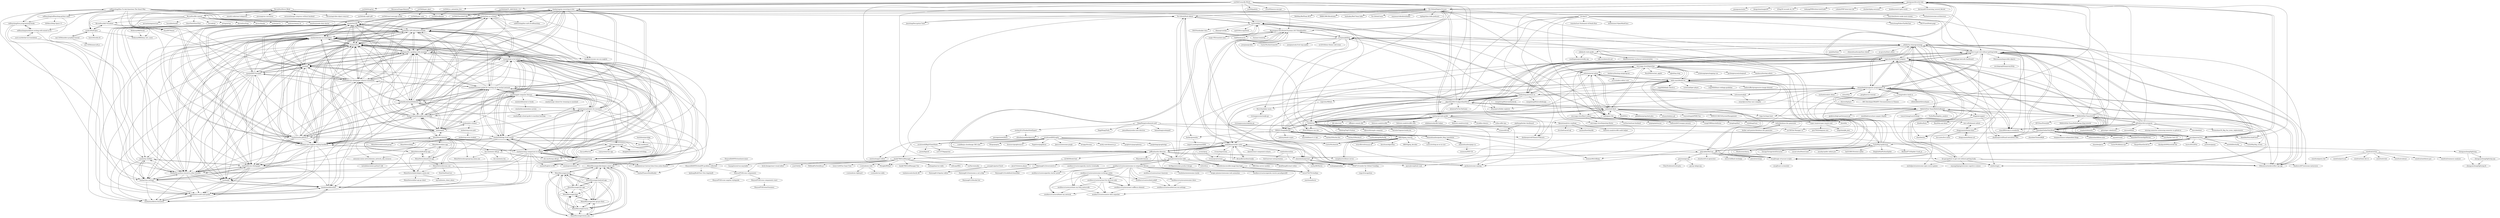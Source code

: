 digraph G {
"xiaolai/regular-investing-in-box" -> "xiaolai/time-as-a-friend"
"xiaolai/regular-investing-in-box" -> "xiaolai/everyone-can-use-english" ["e"=1]
"xiaolai/regular-investing-in-box" -> "selfteaching/the-craft-of-selfteaching" ["e"=1]
"xiaolai/regular-investing-in-box" -> "xiaolai/everyones-guide-for-starting-up-on-wechat-network"
"xiaolai/regular-investing-in-box" -> "xiaolai/the-self-cultivation-of-leeks"
"xiaolai/regular-investing-in-box" -> "xiaolai/public-speaking-with-meaning"
"xiaolai/regular-investing-in-box" -> "xiaolai/blockchainlittlebook.com"
"xiaolai/regular-investing-in-box" -> "xiaolai/xiaolai.github.io"
"xiaolai/regular-investing-in-box" -> "xiaolai/bitcoin-whitepaper-chinese-translation"
"xiaolai/regular-investing-in-box" -> "neolee/pilot"
"xiaolai/regular-investing-in-box" -> "liudawozhemebang/beyond-feelings"
"xiaolai/regular-investing-in-box" -> "easychen/howto-make-more-money" ["e"=1]
"xiaolai/regular-investing-in-box" -> "xiaolai/reborn"
"xiaolai/regular-investing-in-box" -> "xiaolai/a-new-english-reading-handbook"
"xiaolai/regular-investing-in-box" -> "toutiaoio/awesome-architecture" ["e"=1]
"ericdrowell/BigOCheatSheet" -> "josem/bigoref"
"ericdrowell/BigOCheatSheet" -> "ericdrowell/ElGrapho"
"ericdrowell/BigOCheatSheet" -> "ro31337/bigoposter" ["e"=1]
"No-Github/Digital-Privacy" -> "No-Github/Dork-Admin"
"No-Github/Digital-Privacy" -> "guanguans/favorite-link"
"No-Github/Digital-Privacy" -> "Bennington-Distributed-Systems-2017/DarkDarkGo"
"No-Github/Digital-Privacy" -> "No-Github/1earn" ["e"=1]
"No-Github/Digital-Privacy" -> "mayeaux/videodownloader" ["e"=1]
"No-Github/Digital-Privacy" -> "mattm/sql-style-guide"
"No-Github/Digital-Privacy" -> "typlog/china-indie-podcasts" ["e"=1]
"No-Github/Digital-Privacy" -> "Mel0day/RedTeam-BCS" ["e"=1]
"No-Github/Digital-Privacy" -> "enilu/material-admin"
"No-Github/Digital-Privacy" -> "jiansiting/Decryption-Tools" ["e"=1]
"No-Github/Digital-Privacy" -> "996BC/996.Blockchain" ["e"=1]
"No-Github/Digital-Privacy" -> "taosue/how-to-get-rich-without-getting-lucky"
"No-Github/Digital-Privacy" -> "Windsooon/cherry" ["e"=1]
"No-Github/Digital-Privacy" -> "rogerzhu/MNWeeklyCategory"
"No-Github/Digital-Privacy" -> "hudunkey/Red-Team-links" ["e"=1]
"faicker/greendns" -> "import-yuefeng/smartDNS" ["e"=1]
"meetbill/butterfly" -> "zhengyansheng/lightning"
"xiaolai/xiaolai.github.io" -> "xiaolai/the-self-cultivation-of-leeks"
"xiaolai/xiaolai.github.io" -> "xiaolai/everyones-guide-for-starting-up-on-wechat-network"
"xiaolai/xiaolai.github.io" -> "xiaolai/reborn"
"xiaolai/xiaolai.github.io" -> "xiaolai/public-speaking-with-meaning"
"xiaolai/xiaolai.github.io" -> "xiaolai/bitcoin-whitepaper-chinese-translation"
"xiaolai/xiaolai.github.io" -> "xiaolai/time-as-a-friend"
"xiaolai/xiaolai.github.io" -> "xiaolai/a-new-english-reading-handbook"
"xiaolai/xiaolai.github.io" -> "xiaolai/regular-investing-in-box"
"xiaolai/xiaolai.github.io" -> "xiaolai/ji"
"xiaolai/xiaolai.github.io" -> "xiaolai/the-python-tutorial-in-other-formats"
"xiaolai/xiaolai.github.io" -> "xiaolai/blockchainlittlebook.com"
"xiaolai/xiaolai.github.io" -> "xiaolai/zuoxiangqicheng"
"xiaolai/xiaolai.github.io" -> "xiaolai/bitcoin-whitepaper"
"xiaolai/xiaolai.github.io" -> "liudawozhemebang/beyond-feelings"
"xiaolai/xiaolai.github.io" -> "xiaolai/INB-Principles"
"xiaolai/spreadsheets-for-investors" -> "xiaolai/zuoxiangqicheng"
"xiaolai/spreadsheets-for-investors" -> "xiaolai/slidology-from-xiaolai"
"xiaolai/spreadsheets-for-investors" -> "xiaolai/apple-computer-literacy"
"xiaolai/spreadsheets-for-investors" -> "xiaolai/everyones-guide-for-starting-up-on-wechat-network"
"xiaolai/spreadsheets-for-investors" -> "xiaolai/writing-comparison-in-english"
"xiaolai/spreadsheets-for-investors" -> "xiaolai/help-to-be-helped"
"xiaolai/spreadsheets-for-investors" -> "xiaolai/chitchat-on-translation"
"xiaolai/spreadsheets-for-investors" -> "xiaolai/public-speaking-with-meaning"
"xiaolai/spreadsheets-for-investors" -> "xiaolai/reborn"
"xiaolai/spreadsheets-for-investors" -> "xiaolai/blockchainlittlebook.com"
"xiaolai/spreadsheets-for-investors" -> "xiaolai/ji"
"xiaolai/spreadsheets-for-investors" -> "xiaolai/extract-histical-data-from-yahoo-finance"
"xiaolai/spreadsheets-for-investors" -> "liudawozhemebang/beyond-feelings"
"xiaolai/spreadsheets-for-investors" -> "xiaolai/FinanceDataReader"
"xiaolai/spreadsheets-for-investors" -> "xiaolai/high-school-guide-to-machine-learning"
"microapp-store/flash-waimai" -> "guqing/qinlouyue"
"microapp-store/flash-waimai" -> "hellosmile01/wangsy-january" ["e"=1]
"microapp-store/flash-waimai" -> "zwStar/meituan-backend" ["e"=1]
"microapp-store/flash-waimai" -> "microapp-store/linjiashop-flutter"
"github/archive-program" -> "HelloGitHub-Team/Article"
"github/archive-program" -> "unsplash/datasets" ["e"=1]
"github/archive-program" -> "zhaoolee/OnlineToolsBook"
"github/archive-program" -> "yikeke/tao-of-programming"
"github/archive-program" -> "github/gov-takedowns" ["e"=1]
"github/archive-program" -> "microsoft/fast" ["e"=1]
"github/archive-program" -> "missing-semester-cn/missing-semester-cn.github.io" ["e"=1]
"github/archive-program" -> "itorr/nbnhhsh" ["e"=1]
"github/archive-program" -> "xioacd99/study-is-wonderful" ["e"=1]
"github/archive-program" -> "gruhn/awesome-naming" ["e"=1]
"github/archive-program" -> "nusr/hacker-laws-zh" ["e"=1]
"github/archive-program" -> "TurboWay/big_screen" ["e"=1]
"github/archive-program" -> "taosue/how-to-get-rich-without-getting-lucky"
"github/archive-program" -> "rogerzhu/MNWeeklyCategory"
"github/archive-program" -> "elrumo/macOS_Big_Sur_icons_replacements" ["e"=1]
"rogerzhu/MNWeeklyCategory" -> "algorithm004-01/algorithm004-01"
"rogerzhu/MNWeeklyCategory" -> "caicaishmily/pragmatic-programmer-zh"
"rogerzhu/MNWeeklyCategory" -> "guanguans/favorite-link"
"rogerzhu/MNWeeklyCategory" -> "taosue/how-to-get-rich-without-getting-lucky"
"rogerzhu/MNWeeklyCategory" -> "xindoo/eng-practices-cn"
"rogerzhu/MNWeeklyCategory" -> "yikeke/tao-of-programming"
"rogerzhu/MNWeeklyCategory" -> "gruhn/awesome-naming" ["e"=1]
"rogerzhu/MNWeeklyCategory" -> "alaskasquirrel/Chinese-Podcasts" ["e"=1]
"rogerzhu/MNWeeklyCategory" -> "jwenjian/ghiblog"
"rogerzhu/MNWeeklyCategory" -> "HelloGitHub-Team/HelloZooKeeper"
"rogerzhu/MNWeeklyCategory" -> "zhaoolee/OnlineToolsBook"
"rogerzhu/MNWeeklyCategory" -> "HelloGitHub-Team/Article"
"rogerzhu/MNWeeklyCategory" -> "xioacd99/study-is-wonderful" ["e"=1]
"rogerzhu/MNWeeklyCategory" -> "microapp-store/linjiashop"
"rogerzhu/MNWeeklyCategory" -> "zhaoolee/ins" ["e"=1]
"zhaoolee/OnlineToolsBook" -> "zhaoolee/ChromeAppHeroes" ["e"=1]
"zhaoolee/OnlineToolsBook" -> "parzulpan/real-live"
"zhaoolee/OnlineToolsBook" -> "zhaoolee/garss" ["e"=1]
"zhaoolee/OnlineToolsBook" -> "zhaoolee/ChineseBQB" ["e"=1]
"zhaoolee/OnlineToolsBook" -> "zhaoolee/StarsAndClown" ["e"=1]
"zhaoolee/OnlineToolsBook" -> "timqian/chinese-independent-blogs" ["e"=1]
"zhaoolee/OnlineToolsBook" -> "zhaoolee/ins" ["e"=1]
"zhaoolee/OnlineToolsBook" -> "HelloGitHub-Team/Article"
"zhaoolee/OnlineToolsBook" -> "alaskasquirrel/Email-newsletter-RSS" ["e"=1]
"zhaoolee/OnlineToolsBook" -> "taosue/how-to-get-rich-without-getting-lucky"
"zhaoolee/OnlineToolsBook" -> "rogerzhu/MNWeeklyCategory"
"zhaoolee/OnlineToolsBook" -> "nusr/hacker-laws-zh" ["e"=1]
"zhaoolee/OnlineToolsBook" -> "mdnice/markdown-nice" ["e"=1]
"zhaoolee/OnlineToolsBook" -> "anyant/rssant" ["e"=1]
"zhaoolee/OnlineToolsBook" -> "yikeke/tao-of-programming"
"HelloGitHub-Team/Article" -> "eryajf/magic-of-sysuse-scripts"
"HelloGitHub-Team/Article" -> "HelloGitHub-Team/HelloZooKeeper"
"HelloGitHub-Team/Article" -> "zhaoolee/OnlineToolsBook"
"HelloGitHub-Team/Article" -> "rogerzhu/MNWeeklyCategory"
"HelloGitHub-Team/Article" -> "parzulpan/real-live"
"HelloGitHub-Team/Article" -> "TurboWay/big_screen" ["e"=1]
"HelloGitHub-Team/Article" -> "yikeke/tao-of-programming"
"HelloGitHub-Team/Article" -> "KFCFans/PowerJob" ["e"=1]
"HelloGitHub-Team/Article" -> "HelloGitHub-Team/HelloDjango-blog-tutorial" ["e"=1]
"HelloGitHub-Team/Article" -> "taosue/how-to-get-rich-without-getting-lucky"
"HelloGitHub-Team/Article" -> "EthsonLiu/stackoverflow-top-cpp"
"HelloGitHub-Team/Article" -> "github/archive-program"
"HelloGitHub-Team/Article" -> "xioacd99/study-is-wonderful" ["e"=1]
"HelloGitHub-Team/Article" -> "alaskasquirrel/Email-newsletter-RSS" ["e"=1]
"HelloGitHub-Team/Article" -> "guanguans/favorite-link"
"DeppWang/youdaonote-pull" -> "wesley2012/YoudaoNoteExport"
"DeppWang/youdaonote-pull" -> "hemaolong/youdaopull"
"DeppWang/youdaonote-pull" -> "parzulpan/real-live"
"DeppWang/youdaonote-pull" -> "DeppWang/Tools"
"DeppWang/youdaonote-pull" -> "zhaoolee/OnlineToolsBook"
"DeppWang/youdaonote-pull" -> "polyrabbit/WeCron"
"DeppWang/youdaonote-pull" -> "jamasBian/youdao-note-electron"
"DeppWang/youdaonote-pull" -> "elitezhe/ynotebackparsing"
"TurboWay/spiderman" -> "polyrabbit/WeCron"
"TurboWay/spiderman" -> "Windsooon/cherry" ["e"=1]
"TurboWay/spiderman" -> "lixi5338619/weixin-spider" ["e"=1]
"TurboWay/spiderman" -> "hello-react/HoServer"
"TurboWay/spiderman" -> "DingZaiHub/PythonSpider" ["e"=1]
"TurboWay/spiderman" -> "Bindian9710/Spider-Crack_Js" ["e"=1]
"TurboWay/spiderman" -> "jwenjian/ghiblog"
"TurboWay/spiderman" -> "parzulpan/real-live"
"TurboWay/spiderman" -> "Gerapy/GerapyAutoExtractor" ["e"=1]
"TurboWay/spiderman" -> "caicaishmily/pragmatic-programmer-zh"
"TurboWay/spiderman" -> "casual-silva/NewsCrawl" ["e"=1]
"TurboWay/spiderman" -> "mouday/spider-admin-pro" ["e"=1]
"TurboWay/spiderman" -> "my8100/files"
"BarryYan/daily-warm" -> "tristangoossens/snake-go"
"MRNIU/SimpleKernel" -> "CasterWx/AntzOS" ["e"=1]
"MRNIU/SimpleKernel" -> "MROS/jpeg_tutorial"
"MRNIU/SimpleKernel" -> "5A59/Zvm"
"MRNIU/SimpleKernel" -> "hurley25/hurlex-doc" ["e"=1]
"MRNIU/SimpleKernel" -> "hurley25/Hurlex-II" ["e"=1]
"MRNIU/SimpleKernel" -> "faicker/greendns"
"MRNIU/SimpleKernel" -> "LinShunKang/MyPerf4J" ["e"=1]
"MRNIU/SimpleKernel" -> "xindoo/eng-practices-cn"
"MRNIU/SimpleKernel" -> "indutny/dumb-crypto"
"MRNIU/SimpleKernel" -> "my8100/files"
"MRNIU/SimpleKernel" -> "algorithm004-01/algorithm004-01"
"MRNIU/SimpleKernel" -> "chinesehuazhou/guido_blog_translation"
"MRNIU/SimpleKernel" -> "rogerzhu/MNWeeklyCategory"
"MRNIU/SimpleKernel" -> "tinyclub/linux-0.11-lab" ["e"=1]
"MRNIU/SimpleKernel" -> "alaskasquirrel/Chinese-Podcasts" ["e"=1]
"xindoo/eng-practices-cn" -> "rogerzhu/MNWeeklyCategory"
"xindoo/eng-practices-cn" -> "caicaishmily/pragmatic-programmer-zh"
"xindoo/eng-practices-cn" -> "gruhn/awesome-naming" ["e"=1]
"xindoo/eng-practices-cn" -> "algorithm004-01/algorithm004-01"
"xindoo/eng-practices-cn" -> "d2-projects/folder-explorer" ["e"=1]
"xindoo/eng-practices-cn" -> "wangzheng0822/codedesign" ["e"=1]
"xindoo/eng-practices-cn" -> "taosue/how-to-get-rich-without-getting-lucky"
"xindoo/eng-practices-cn" -> "microapp-store/linjiashop"
"xindoo/eng-practices-cn" -> "yikeke/tao-of-programming"
"xindoo/eng-practices-cn" -> "jwenjian/ghiblog"
"xindoo/eng-practices-cn" -> "MRNIU/SimpleKernel"
"xindoo/eng-practices-cn" -> "alaskasquirrel/Chinese-Podcasts" ["e"=1]
"xindoo/eng-practices-cn" -> "rogerzhu/NBAsh"
"xindoo/eng-practices-cn" -> "wangzheng0822/ratelimiter4j" ["e"=1]
"xindoo/eng-practices-cn" -> "EthsonLiu/stackoverflow-top-cpp"
"super-inspire/super-inspire-end" -> "qwe7002/telegram-sms" ["e"=1]
"super-inspire/super-inspire-end" -> "tangrela/ojbk_jiexi" ["e"=1]
"super-inspire/super-inspire-end" -> "enilu/guns-lite"
"veedrin/horseshoe" -> "webbillion/xrender-notes"
"veedrin/horseshoe" -> "KieSun/react-interpretation" ["e"=1]
"veedrin/horseshoe" -> "wubaiqing/zaobao" ["e"=1]
"guanguans/favorite-link" -> "No-Github/Digital-Privacy"
"guanguans/favorite-link" -> "guanguans/notes" ["e"=1]
"guanguans/favorite-link" -> "rogerzhu/MNWeeklyCategory"
"guanguans/favorite-link" -> "dengyuhan/magnetW" ["e"=1]
"guanguans/favorite-link" -> "hope-for/hope-boot" ["e"=1]
"guanguans/favorite-link" -> "xiaolai/regular-investing-in-box"
"guanguans/favorite-link" -> "b3log/30-seconds-zh_CN" ["e"=1]
"guanguans/favorite-link" -> "zhaoolee/OnlineToolsBook"
"guanguans/favorite-link" -> "todayqq/PHPerInterviewGuide" ["e"=1]
"guanguans/favorite-link" -> "colinlet/PHP-Interview-QA" ["e"=1]
"guanguans/favorite-link" -> "shockerli/php-awesome" ["e"=1]
"guanguans/favorite-link" -> "parzulpan/real-live"
"guanguans/favorite-link" -> "zhaoolee/StarsAndClown" ["e"=1]
"guanguans/favorite-link" -> "hoodiearon/w3-goto-world" ["e"=1]
"guanguans/favorite-link" -> "kevinyan815/Learning_Laravel_Kernel" ["e"=1]
"selfteaching/free-programming-books" -> "selfteaching/markdown-writing-with-mixed-cn-en"
"selfteaching/free-programming-books" -> "selfteaching/How-To-Ask-Questions-The-Smart-Way"
"selfteaching/free-programming-books" -> "xiaolai/the-python-tutorial-in-other-formats"
"selfteaching/free-programming-books" -> "xiaolai/rime-settings"
"xiaolai/the-self-cultivation-of-leeks" -> "xiaolai/reborn"
"xiaolai/the-self-cultivation-of-leeks" -> "xiaolai/public-speaking-with-meaning"
"xiaolai/the-self-cultivation-of-leeks" -> "xiaolai/a-new-english-reading-handbook"
"xiaolai/the-self-cultivation-of-leeks" -> "xiaolai/time-as-a-friend"
"xiaolai/the-self-cultivation-of-leeks" -> "xiaolai/bitcoin-whitepaper-chinese-translation"
"xiaolai/the-self-cultivation-of-leeks" -> "xiaolai/chitchat-on-translation"
"xiaolai/the-self-cultivation-of-leeks" -> "xiaolai/ji"
"xiaolai/the-self-cultivation-of-leeks" -> "xiaolai/twe185"
"xiaolai/the-self-cultivation-of-leeks" -> "xiaolai/the-python-tutorial-in-other-formats"
"xiaolai/the-self-cultivation-of-leeks" -> "xiaolai/bitcoin-whitepaper"
"xiaolai/the-self-cultivation-of-leeks" -> "xiaolai/zuoxiangqicheng"
"xiaolai/the-self-cultivation-of-leeks" -> "xiaolai/INB-Principles"
"xiaolai/the-self-cultivation-of-leeks" -> "xiaolai/help-to-be-helped"
"xiaolai/the-self-cultivation-of-leeks" -> "xiaolai/blockchainlittlebook.com"
"xiaolai/the-self-cultivation-of-leeks" -> "xiaolai/xiaolai.github.io"
"xiaolai/time-as-a-friend" -> "xiaolai/the-self-cultivation-of-leeks"
"xiaolai/time-as-a-friend" -> "xiaolai/public-speaking-with-meaning"
"xiaolai/time-as-a-friend" -> "xiaolai/a-new-english-reading-handbook"
"xiaolai/time-as-a-friend" -> "xiaolai/reborn"
"xiaolai/time-as-a-friend" -> "xiaolai/regular-investing-in-box"
"xiaolai/time-as-a-friend" -> "xiaolai/everyone-can-use-english" ["e"=1]
"xiaolai/time-as-a-friend" -> "xiaolai/ji"
"xiaolai/time-as-a-friend" -> "xiaolai/bitcoin-whitepaper-chinese-translation"
"xiaolai/time-as-a-friend" -> "xiaolai/twe185"
"xiaolai/time-as-a-friend" -> "xiaolai/xiaolai.github.io"
"xiaolai/time-as-a-friend" -> "xiaolai/everyones-guide-for-starting-up-on-wechat-network"
"xiaolai/time-as-a-friend" -> "xiaolai/zuoxiangqicheng"
"xiaolai/time-as-a-friend" -> "xiaolai/chitchat-on-translation"
"xiaolai/time-as-a-friend" -> "xiaolai/blockchainlittlebook.com"
"xiaolai/time-as-a-friend" -> "selfteaching/the-craft-of-selfteaching" ["e"=1]
"yui540/Cowardly-Witch" -> "yui540/DropOut"
"yui540/Cowardly-Witch" -> "Haixiang6123/overwatch-ui"
"yui540/Cowardly-Witch" -> "yui540/HAPPY_BIRTHDAY_YUI"
"yui540/Cowardly-Witch" -> "yui540/ChocolateCake"
"yui540/Cowardly-Witch" -> "Mongkii/RMind" ["e"=1]
"yui540/Cowardly-Witch" -> "yui540/palette"
"yui540/Cowardly-Witch" -> "yui540/css_animation_live"
"yui540/Cowardly-Witch" -> "No-Github/Digital-Privacy"
"yui540/Cowardly-Witch" -> "my8100/files"
"yui540/Cowardly-Witch" -> "Bennington-Distributed-Systems-2017/DarkDarkGo"
"yui540/Cowardly-Witch" -> "Werneror/FingerMemory"
"yui540/Cowardly-Witch" -> "algorithm004-01/algorithm004-01"
"yui540/Cowardly-Witch" -> "5A59/Zvm"
"yui540/Cowardly-Witch" -> "MRNIU/SimpleKernel"
"yui540/Cowardly-Witch" -> "rover95/morse-encrypt" ["e"=1]
"yikeke/tao-of-programming" -> "caicaishmily/pragmatic-programmer-zh"
"yikeke/tao-of-programming" -> "yikeke/zh-style-guide"
"yikeke/tao-of-programming" -> "taosue/how-to-get-rich-without-getting-lucky"
"yikeke/tao-of-programming" -> "HelloGitHub-Team/HelloZooKeeper"
"yikeke/tao-of-programming" -> "alaskasquirrel/Email-newsletter-RSS" ["e"=1]
"yikeke/tao-of-programming" -> "xioacd99/study-is-wonderful" ["e"=1]
"yikeke/tao-of-programming" -> "jwenjian/ghiblog"
"yikeke/tao-of-programming" -> "fat-garage/how-to-get-rich-without-getting-lucky"
"yikeke/tao-of-programming" -> "rogerzhu/MNWeeklyCategory"
"yikeke/tao-of-programming" -> "xuedingmiaojun/weekly-mp"
"yikeke/tao-of-programming" -> "EthsonLiu/stackoverflow-top-cpp"
"yikeke/tao-of-programming" -> "no-gravity/html_editor"
"yikeke/tao-of-programming" -> "pandolia/tinyc" ["e"=1]
"yikeke/tao-of-programming" -> "chinesehuazhou/python-whydo" ["e"=1]
"yikeke/tao-of-programming" -> "zhaoolee/OnlineToolsBook"
"Haixiang6123/overwatch-ui" -> "Haixiang6123/codeblock-beautifier"
"Haixiang6123/overwatch-ui" -> "Haixiang6123/awesome-a-cat-a-dog"
"Haixiang6123/overwatch-ui" -> "Haixiang6123/guitar-editor"
"algorithm004-01/algorithm004-01" -> "rogerzhu/MNWeeklyCategory"
"algorithm004-01/algorithm004-01" -> "taosue/how-to-get-rich-without-getting-lucky"
"algorithm004-01/algorithm004-01" -> "ksheetal/TicTacToeGame"
"algorithm004-01/algorithm004-01" -> "xindoo/eng-practices-cn"
"algorithm004-01/algorithm004-01" -> "jwenjian/ghiblog"
"algorithm004-01/algorithm004-01" -> "mattm/sql-style-guide"
"algorithm004-01/algorithm004-01" -> "Bennington-Distributed-Systems-2017/DarkDarkGo"
"algorithm004-01/algorithm004-01" -> "d2-projects/folder-explorer" ["e"=1]
"algorithm004-01/algorithm004-01" -> "HelloGitHub-Team/HelloZooKeeper"
"algorithm004-01/algorithm004-01" -> "MRNIU/SimpleKernel"
"algorithm004-01/algorithm004-01" -> "hello-react/HoServer"
"algorithm004-01/algorithm004-01" -> "guanguans/favorite-link"
"algorithm004-01/algorithm004-01" -> "webbillion/xrender-notes"
"algorithm004-01/algorithm004-01" -> "5A59/Zvm"
"algorithm004-01/algorithm004-01" -> "enilu/web-flash"
"x-extends/xe-utils" -> "x-extends/xe-clipboard"
"x-extends/xe-utils" -> "x-extends/vxe-table" ["e"=1]
"enilu/web-flash" -> "enilu/guns-lite"
"enilu/web-flash" -> "enilu/material-admin"
"enilu/web-flash" -> "microapp-store/linjiashop"
"enilu/web-flash" -> "5A59/Zvm"
"enilu/web-flash" -> "mattm/sql-style-guide"
"enilu/web-flash" -> "KINGGUOKUN/SystemManagement" ["e"=1]
"enilu/web-flash" -> "bihell/Dice" ["e"=1]
"enilu/web-flash" -> "diyhi/bbs" ["e"=1]
"enilu/web-flash" -> "geekidea/spring-boot-plus" ["e"=1]
"enilu/web-flash" -> "hope-for/hope-boot" ["e"=1]
"enilu/web-flash" -> "microapp-store/flash-waimai"
"enilu/web-flash" -> "eryajf/magic-of-sysuse-scripts"
"enilu/web-flash" -> "elunez/eladmin-qd" ["e"=1]
"enilu/web-flash" -> "algorithm004-01/algorithm004-01"
"enilu/web-flash" -> "wuyouzhuguli/FEBS-Vue" ["e"=1]
"microapp-store/linjiashop" -> "enilu/web-flash"
"microapp-store/linjiashop" -> "microapp-store/linjiashop-flutter"
"microapp-store/linjiashop" -> "enilu/material-admin"
"microapp-store/linjiashop" -> "hello-react/HoServer"
"microapp-store/linjiashop" -> "iamdarcy/hioshop-miniprogram" ["e"=1]
"microapp-store/linjiashop" -> "rogerzhu/MNWeeklyCategory"
"microapp-store/linjiashop" -> "microapp-store/flash-waimai"
"microapp-store/linjiashop" -> "xindoo/eng-practices-cn"
"microapp-store/linjiashop" -> "Run2948/wechat_applet" ["e"=1]
"microapp-store/linjiashop" -> "xghell/xg-shop" ["e"=1]
"microapp-store/linjiashop" -> "yrinleung/openshopping-vue" ["e"=1]
"microapp-store/linjiashop" -> "diyhi/bbs" ["e"=1]
"microapp-store/linjiashop" -> "guchengwuyue/yshopmall" ["e"=1]
"microapp-store/linjiashop" -> "iamdarcy/hioshop-admin" ["e"=1]
"microapp-store/linjiashop" -> "enilu/guns-lite"
"rumsystem/quorum" -> "rumsystem/rum-app"
"rumsystem/quorum" -> "xiaolai/apple-computer-literacy"
"rumsystem/quorum" -> "deapplization/awesome-switching"
"rumsystem/quorum" -> "MixinMessenger/developers.mixin.one"
"rumsystem/quorum" -> "fox-one/mixin-sdk-go"
"rumsystem/quorum" -> "huo-ju/dfserver"
"rumsystem/rum-app" -> "rumsystem/quorum"
"tristangoossens/snake-go" -> "tristangoossens/sokoban-go"
"tristangoossens/snake-go" -> "BarryYan/daily-warm"
"xiaolai/twe185" -> "xiaolai/chitchat-on-translation"
"xiaolai/twe185" -> "xiaolai/a-new-english-reading-handbook"
"xiaolai/twe185" -> "xiaolai/the-python-tutorial-in-other-formats"
"xiaolai/twe185" -> "xiaolai/bitcoin-whitepaper"
"xiaolai/twe185" -> "xiaolai/reborn"
"xiaolai/twe185" -> "xiaolai/the-self-cultivation-of-leeks"
"xiaolai/twe185" -> "xiaolai/markdownlint"
"xiaolai/twe185" -> "xiaolai/microsoft-style-guide"
"xiaolai/twe185" -> "xiaolai/rime-settings"
"xiaolai/twe185" -> "xiaolai/writing-comparison-in-english"
"xiaolai/twe185" -> "xiaolai/ji"
"xiaolai/twe185" -> "xiaolai/git"
"xiaolai/twe185" -> "xiaolai/markdown-formatter"
"xiaolai/twe185" -> "xiaolai/my-dotfiles"
"xiaolai/twe185" -> "xiaolai/public-speaking-with-meaning"
"xiaolai/bitcoin-whitepaper-chinese-translation" -> "xiaolai/the-self-cultivation-of-leeks"
"xiaolai/bitcoin-whitepaper-chinese-translation" -> "xiaolai/reborn"
"xiaolai/bitcoin-whitepaper-chinese-translation" -> "xiaolai/a-new-english-reading-handbook"
"xiaolai/bitcoin-whitepaper-chinese-translation" -> "xiaolai/the-python-tutorial-in-other-formats"
"xiaolai/bitcoin-whitepaper-chinese-translation" -> "xiaolai/INB-Principles"
"xiaolai/bitcoin-whitepaper-chinese-translation" -> "xiaolai/public-speaking-with-meaning"
"xiaolai/bitcoin-whitepaper-chinese-translation" -> "xiaolai/bitcoin-whitepaper"
"xiaolai/bitcoin-whitepaper-chinese-translation" -> "xiaolai/time-as-a-friend"
"xiaolai/bitcoin-whitepaper-chinese-translation" -> "xiaolai/ji"
"xiaolai/bitcoin-whitepaper-chinese-translation" -> "xiaolai/chitchat-on-translation"
"xiaolai/bitcoin-whitepaper-chinese-translation" -> "xiaolai/blockchainlittlebook.com"
"xiaolai/bitcoin-whitepaper-chinese-translation" -> "xiaolai/twe185"
"xiaolai/bitcoin-whitepaper-chinese-translation" -> "xiaolai/xiaolai.github.io"
"xiaolai/bitcoin-whitepaper-chinese-translation" -> "xiaolai/everyones-guide-for-starting-up-on-wechat-network"
"xiaolai/bitcoin-whitepaper-chinese-translation" -> "neolee/pilot"
"xiaolai/blockchainlittlebook.com" -> "xiaolai/help-to-be-helped"
"xiaolai/blockchainlittlebook.com" -> "xiaolai/zuoxiangqicheng"
"xiaolai/blockchainlittlebook.com" -> "xiaolai/the-self-cultivation-of-leeks"
"xiaolai/blockchainlittlebook.com" -> "xiaolai/bitcoin-whitepaper-chinese-translation"
"xiaolai/blockchainlittlebook.com" -> "xiaolai/public-speaking-with-meaning"
"xiaolai/blockchainlittlebook.com" -> "xiaolai/everyones-guide-for-starting-up-on-wechat-network"
"xiaolai/blockchainlittlebook.com" -> "xiaolai/reborn"
"xiaolai/blockchainlittlebook.com" -> "xiaolai/a-new-english-reading-handbook"
"xiaolai/blockchainlittlebook.com" -> "xiaolai/spreadsheets-for-investors"
"xiaolai/blockchainlittlebook.com" -> "neolee/pilot"
"xiaolai/blockchainlittlebook.com" -> "liudawozhemebang/beyond-feelings"
"xiaolai/blockchainlittlebook.com" -> "xiaolai/regular-investing-in-box"
"xiaolai/blockchainlittlebook.com" -> "xiaolai/ji"
"xiaolai/blockchainlittlebook.com" -> "xiaolai/chitchat-on-translation"
"xiaolai/blockchainlittlebook.com" -> "xiaolai/time-as-a-friend"
"polyrabbit/WeCron" -> "TurboWay/spiderman"
"polyrabbit/WeCron" -> "hello-react/HoServer"
"polyrabbit/WeCron" -> "brenner8023/iKeep"
"polyrabbit/WeCron" -> "jxtech/wechatpy" ["e"=1]
"polyrabbit/WeCron" -> "chunliu/sttf-url-generator"
"polyrabbit/WeCron" -> "cloverstd/flask-wechatpy" ["e"=1]
"polyrabbit/WeCron" -> "fat-garage/how-to-get-rich-without-getting-lucky"
"polyrabbit/WeCron" -> "eryajf/magic-of-sysuse-scripts"
"polyrabbit/WeCron" -> "pearmini/gossip"
"polyrabbit/WeCron" -> "caicaishmily/pragmatic-programmer-zh"
"EthsonLiu/stackoverflow-top-cpp" -> "taosue/how-to-get-rich-without-getting-lucky"
"EthsonLiu/stackoverflow-top-cpp" -> "caicaishmily/pragmatic-programmer-zh"
"EthsonLiu/stackoverflow-top-cpp" -> "eryajf/magic-of-sysuse-scripts"
"ByronHsu/life-commit" -> "ByronHsu/AAG-Visualizer"
"ByronHsu/life-commit" -> "ByronHsu/Never-Blink"
"ByronHsu/life-commit" -> "maticzav/emma-cli" ["e"=1]
"ByronHsu/life-commit" -> "nearform/node-clinic-doctor" ["e"=1]
"ByronHsu/life-commit" -> "mrvautin/expressCart" ["e"=1]
"ByronHsu/life-commit" -> "Yoctol/bottender" ["e"=1]
"ByronHsu/life-commit" -> "GhostText/GhostText" ["e"=1]
"ByronHsu/life-commit" -> "xxczaki/oji" ["e"=1]
"ByronHsu/life-commit" -> "airtap/airtap" ["e"=1]
"ByronHsu/life-commit" -> "ByronHsu/Foop"
"ByronHsu/life-commit" -> "feross/thanks" ["e"=1]
"ByronHsu/life-commit" -> "Scya597/Voicer"
"ByronHsu/life-commit" -> "ric2k1/DSnP.open"
"ByronHsu/life-commit" -> "zouhir/jarvis" ["e"=1]
"selfteaching/How-To-Ask-Questions-The-Smart-Way" -> "xiaolai/the-python-tutorial-in-other-formats"
"selfteaching/How-To-Ask-Questions-The-Smart-Way" -> "selfteaching/free-programming-books"
"selfteaching/How-To-Ask-Questions-The-Smart-Way" -> "xiaolai/a-new-english-reading-handbook"
"selfteaching/How-To-Ask-Questions-The-Smart-Way" -> "xiaolai/ji"
"selfteaching/How-To-Ask-Questions-The-Smart-Way" -> "xiaolai/the-self-cultivation-of-leeks"
"selfteaching/How-To-Ask-Questions-The-Smart-Way" -> "selfteaching/selfteaching-python-camp"
"selfteaching/How-To-Ask-Questions-The-Smart-Way" -> "xiaolai/bitcoin-whitepaper-chinese-translation"
"selfteaching/How-To-Ask-Questions-The-Smart-Way" -> "xiaolai/time-as-a-friend"
"selfteaching/How-To-Ask-Questions-The-Smart-Way" -> "selfteaching/markdown-writing-with-mixed-cn-en"
"selfteaching/How-To-Ask-Questions-The-Smart-Way" -> "xiaolai/writing-comparison-in-english"
"selfteaching/How-To-Ask-Questions-The-Smart-Way" -> "xiaolai/public-speaking-with-meaning"
"selfteaching/How-To-Ask-Questions-The-Smart-Way" -> "xiaolai/chitchat-on-translation"
"selfteaching/How-To-Ask-Questions-The-Smart-Way" -> "xiaolai/reborn"
"selfteaching/How-To-Ask-Questions-The-Smart-Way" -> "xiaolai/twe185"
"selfteaching/How-To-Ask-Questions-The-Smart-Way" -> "liudawozhemebang/beyond-feelings"
"anvaka/vs" -> "PACTCare/Dweb.page"
"anvaka/vs" -> "dongyuanxin/theme-bmw"
"anvaka/vs" -> "taosue/how-to-get-rich-without-getting-lucky"
"anvaka/vs" -> "alaskasquirrel/Chinese-Podcasts" ["e"=1]
"anvaka/vs" -> "wubaiqing/zaobao" ["e"=1]
"anvaka/vs" -> "wansho/Last-Statement-of-Death-Row"
"anvaka/vs" -> "heshenxian1/OpenMindClass" ["e"=1]
"anvaka/vs" -> "lirenchong/FollowTheWeChat" ["e"=1]
"anvaka/vs" -> "enilu/material-admin"
"anvaka/vs" -> "xcv58/Tab-Manager-v2"
"anvaka/vs" -> "my8100/files"
"anvaka/vs" -> "mattm/sql-style-guide"
"anvaka/vs" -> "jaywcjlove/github-rank" ["e"=1]
"youngdro/guitarChord" -> "Haixiang6123/guitar-editor"
"youngdro/guitarChord" -> "tombatossals/chords-db" ["e"=1]
"my8100/files" -> "my8100/scrapydweb" ["e"=1]
"my8100/files" -> "No-Github/Dork-Admin"
"my8100/files" -> "enilu/guns-lite"
"my8100/files" -> "CHCP/toolmaker-docs"
"my8100/files" -> "jwenjian/ghiblog"
"my8100/files" -> "Bennington-Distributed-Systems-2017/DarkDarkGo"
"my8100/files" -> "jefflombard/ui-libraries"
"my8100/files" -> "tikazyq/crawlab" ["e"=1]
"jaywcjlove/awesome-uikit" -> "jefflombard/ui-libraries"
"jaywcjlove/awesome-uikit" -> "webbillion/xrender-notes"
"jaywcjlove/awesome-uikit" -> "No-Github/Dork-Admin"
"jaywcjlove/awesome-uikit" -> "anubhavsrivastava/awesome-ui-component-library"
"jaywcjlove/awesome-uikit" -> "xurui3762791/tooltips"
"jaywcjlove/awesome-uikit" -> "jaywcjlove/github-rank" ["e"=1]
"jaywcjlove/awesome-uikit" -> "alterebro/accessible-image-lazy-load"
"jaywcjlove/awesome-uikit" -> "wubaiqing/zaobao" ["e"=1]
"jaywcjlove/awesome-uikit" -> "hello-react/HoServer"
"jaywcjlove/awesome-uikit" -> "Mongkii/RMind" ["e"=1]
"jaywcjlove/awesome-uikit" -> "rogerzhu/MNWeeklyCategory"
"jaywcjlove/awesome-uikit" -> "gruhn/awesome-naming" ["e"=1]
"jaywcjlove/awesome-uikit" -> "liriliri/licia" ["e"=1]
"jaywcjlove/awesome-uikit" -> "Haixiang6123/overwatch-ui"
"jaywcjlove/awesome-uikit" -> "ttt30ga/awesome-product-design" ["e"=1]
"a-wing/webrtc-book-cn" -> "caicaishmily/pragmatic-programmer-zh"
"a-wing/webrtc-book-cn" -> "RTC-Developer/WebRTC-Documentation-in-Chinese" ["e"=1]
"a-wing/webrtc-book-cn" -> "villeheikkila/fullstackopen" ["e"=1]
"a-wing/webrtc-book-cn" -> "ithewei/hplayer" ["e"=1]
"pearmini/gossip" -> "gossip-ink/gossip"
"pearmini/gossip" -> "ClearStudio/network-plus"
"huo-ju/dfserver" -> "rumsystem/quorum"
"ericdrowell/ElGrapho" -> "webbillion/xrender-notes"
"ericdrowell/ElGrapho" -> "scaleflex/js-cloudimage-360-view" ["e"=1]
"ericdrowell/ElGrapho" -> "jefflombard/ui-libraries"
"ericdrowell/ElGrapho" -> "ericdrowell/BigOCheatSheet"
"ericdrowell/ElGrapho" -> "Nhogs/popoto" ["e"=1]
"ericdrowell/ElGrapho" -> "wowlusitong/re-editor" ["e"=1]
"ericdrowell/ElGrapho" -> "frewsxcv/graphosaurus" ["e"=1]
"ericdrowell/ElGrapho" -> "jaywcjlove/awesome-uikit"
"ericdrowell/ElGrapho" -> "Pagedraw/pagedraw" ["e"=1]
"ericdrowell/ElGrapho" -> "baukh789/GridManager"
"ericdrowell/ElGrapho" -> "jbmusso/awesome-graph" ["e"=1]
"ericdrowell/ElGrapho" -> "hiroppy/fusuma" ["e"=1]
"ericdrowell/ElGrapho" -> "neo4j-contrib/neovis.js" ["e"=1]
"ericdrowell/ElGrapho" -> "graphistry/pygraphistry" ["e"=1]
"ericdrowell/ElGrapho" -> "graphology/graphology" ["e"=1]
"baukh789/GridManager" -> "baukh789/GridManager-Vue"
"baukh789/GridManager" -> "xuliangzhan/vxe-table" ["e"=1]
"baukh789/GridManager" -> "ShuyunFF2E/ccms-components"
"baukh789/GridManager" -> "zhihu/griffith" ["e"=1]
"baukh789/GridManager" -> "varHarrie/mokia"
"baukh789/GridManager" -> "x-extends/xe-utils"
"baukh789/GridManager" -> "jefflombard/ui-libraries"
"baukh789/GridManager" -> "webbillion/xrender-notes"
"baukh789/GridManager" -> "huangshuwei/vue-easytable" ["e"=1]
"baukh789/GridManager" -> "brick-design/react-visual-editor" ["e"=1]
"baukh789/GridManager" -> "ShuyunXIANFESchool/FE-problem-collection"
"baukh789/GridManager" -> "Mongkii/RMind" ["e"=1]
"baukh789/GridManager" -> "yued-fe/lulu" ["e"=1]
"baukh789/GridManager" -> "WeBankFinTech/fes.js" ["e"=1]
"baukh789/GridManager" -> "tower1229/Vue-Giant-Tree" ["e"=1]
"dongyuanxin/theme-bmw" -> "dongyuanxin/theme-ad"
"dongyuanxin/theme-bmw" -> "umi-soft/element-admin"
"dongyuanxin/theme-bmw" -> "hve-notes/hve-notes" ["e"=1]
"eryajf/magic-of-sysuse-scripts" -> "eryajf/care-screenshot"
"eryajf/magic-of-sysuse-scripts" -> "EthsonLiu/stackoverflow-top-cpp"
"MixinNetwork/ocean.one" -> "MixinNetwork/developers.mixin.one"
"MixinNetwork/ocean.one" -> "MixinNetwork/mixin"
"MixinNetwork/ocean.one" -> "MixinMessenger/mixin"
"MixinNetwork/ocean.one" -> "ExinOne/ExinCore"
"anubhavsrivastava/awesome-ui-component-library" -> "anubhavsrivastava/awesome-ux-design-styles"
"anubhavsrivastava/awesome-ui-component-library" -> "anubhavsrivastava/react-for-electron-only"
"anubhavsrivastava/awesome-ui-component-library" -> "anubhavsrivastava/axios-data-unpacker"
"anubhavsrivastava/awesome-ui-component-library" -> "anubhavsrivastava/blame-my-network"
"anubhavsrivastava/awesome-ui-component-library" -> "anubhavsrivastava/react-selffocus-element"
"anubhavsrivastava/awesome-ui-component-library" -> "anubhavsrivastava/whats-my-http-statuscode"
"anubhavsrivastava/awesome-ui-component-library" -> "anubhavsrivastava/leetcodeJS"
"anubhavsrivastava/awesome-ui-component-library" -> "jaywcjlove/awesome-uikit"
"anubhavsrivastava/awesome-ui-component-library" -> "anubhavsrivastava/react-lineicons"
"anubhavsrivastava/awesome-ui-component-library" -> "anubhavsrivastava/awesome-chess"
"anubhavsrivastava/awesome-ui-component-library" -> "stackshareio/awesome-stacks" ["e"=1]
"anubhavsrivastava/awesome-ui-component-library" -> "sergey-pimenov/awesome-web-animation" ["e"=1]
"anubhavsrivastava/awesome-ui-component-library" -> "anubhavsrivastava/electron-osx-settings"
"anubhavsrivastava/awesome-ui-component-library" -> "anubhavsrivastava/gatsby-starter-aerial"
"anubhavsrivastava/awesome-ui-component-library" -> "anubhavsrivastava/gatsby-starter-paradigmshift"
"xiaolai/writing-comparison-in-english" -> "xiaolai/chitchat-on-translation"
"xiaolai/writing-comparison-in-english" -> "xiaolai/zuoxiangqicheng"
"xiaolai/writing-comparison-in-english" -> "xiaolai/English-to-IPA"
"xiaolai/writing-comparison-in-english" -> "xiaolai/help-to-be-helped"
"xiaolai/writing-comparison-in-english" -> "xiaolai/prezicnfonts"
"xiaolai/writing-comparison-in-english" -> "xiaolai/FinanceDataReader"
"xiaolai/writing-comparison-in-english" -> "xiaolai/extract-histical-data-from-yahoo-finance"
"xiaolai/writing-comparison-in-english" -> "xiaolai/markdownlint"
"xiaolai/writing-comparison-in-english" -> "xiaolai/the-python-tutorial-in-other-formats"
"xiaolai/writing-comparison-in-english" -> "xiaolai/bitcoin-whitepaper"
"xiaolai/writing-comparison-in-english" -> "xiaolai/rime-settings"
"xiaolai/writing-comparison-in-english" -> "xiaolai/twe185"
"xiaolai/writing-comparison-in-english" -> "xiaolai/a-new-english-reading-handbook"
"xiaolai/writing-comparison-in-english" -> "xiaolai/microsoft-style-guide"
"xiaolai/writing-comparison-in-english" -> "xiaolai/slidology-from-xiaolai"
"MixinNetwork/ios-app" -> "MixinNetwork/android-app"
"MixinNetwork/ios-app" -> "MixinNetwork/desktop-app"
"MixinNetwork/ios-app" -> "MixinNetwork/mixin"
"No-Github/Dork-Admin" -> "No-Github/Digital-Privacy"
"No-Github/Dork-Admin" -> "webbillion/xrender-notes"
"No-Github/Dork-Admin" -> "jiansiting/Decryption-Tools" ["e"=1]
"No-Github/Dork-Admin" -> "my8100/files"
"No-Github/Dork-Admin" -> "faicker/greendns"
"No-Github/Dork-Admin" -> "JYunCMS/jyun-cms-doc"
"xiaolai/public-speaking-with-meaning" -> "xiaolai/the-self-cultivation-of-leeks"
"xiaolai/public-speaking-with-meaning" -> "xiaolai/time-as-a-friend"
"xiaolai/public-speaking-with-meaning" -> "xiaolai/reborn"
"xiaolai/public-speaking-with-meaning" -> "xiaolai/ji"
"xiaolai/public-speaking-with-meaning" -> "xiaolai/a-new-english-reading-handbook"
"xiaolai/public-speaking-with-meaning" -> "xiaolai/chitchat-on-translation"
"xiaolai/public-speaking-with-meaning" -> "xiaolai/zuoxiangqicheng"
"xiaolai/public-speaking-with-meaning" -> "xiaolai/bitcoin-whitepaper-chinese-translation"
"xiaolai/public-speaking-with-meaning" -> "xiaolai/twe185"
"xiaolai/public-speaking-with-meaning" -> "xiaolai/everyones-guide-for-starting-up-on-wechat-network"
"xiaolai/public-speaking-with-meaning" -> "xiaolai/INB-Principles"
"xiaolai/public-speaking-with-meaning" -> "xiaolai/help-to-be-helped"
"xiaolai/public-speaking-with-meaning" -> "xiaolai/blockchainlittlebook.com"
"xiaolai/public-speaking-with-meaning" -> "xiaolai/the-python-tutorial-in-other-formats"
"xiaolai/public-speaking-with-meaning" -> "xiaolai/everyone-can-use-english" ["e"=1]
"zuluoaaa/makeJs" -> "caicaishmily/pragmatic-programmer-zh"
"zuluoaaa/makeJs" -> "ZY2071/Crawler-for-Github-Trending"
"zuluoaaa/makeJs" -> "hello-react/HoServer"
"zuluoaaa/makeJs" -> "wizardpisces/tiny-sass-compiler"
"taosue/how-to-get-rich-without-getting-lucky" -> "caicaishmily/pragmatic-programmer-zh"
"taosue/how-to-get-rich-without-getting-lucky" -> "EthsonLiu/stackoverflow-top-cpp"
"taosue/how-to-get-rich-without-getting-lucky" -> "yikeke/tao-of-programming"
"taosue/how-to-get-rich-without-getting-lucky" -> "rogerzhu/MNWeeklyCategory"
"taosue/how-to-get-rich-without-getting-lucky" -> "hello-react/HoServer"
"taosue/how-to-get-rich-without-getting-lucky" -> "parzulpan/real-live"
"taosue/how-to-get-rich-without-getting-lucky" -> "algorithm004-01/algorithm004-01"
"taosue/how-to-get-rich-without-getting-lucky" -> "zhaoolee/OnlineToolsBook"
"taosue/how-to-get-rich-without-getting-lucky" -> "xioacd99/study-is-wonderful" ["e"=1]
"taosue/how-to-get-rich-without-getting-lucky" -> "alaskasquirrel/Email-newsletter-RSS" ["e"=1]
"taosue/how-to-get-rich-without-getting-lucky" -> "eryajf/magic-of-sysuse-scripts"
"taosue/how-to-get-rich-without-getting-lucky" -> "Matsemann/impossible-objects"
"taosue/how-to-get-rich-without-getting-lucky" -> "xindoo/eng-practices-cn"
"taosue/how-to-get-rich-without-getting-lucky" -> "lryong/hugo-leetcode-dashboard"
"taosue/how-to-get-rich-without-getting-lucky" -> "shadowcz007/awesome-metaverse" ["e"=1]
"dongyuanxin/theme-ad" -> "dongyuanxin/theme-bmw"
"HelloGitHub-Team/HelloZooKeeper" -> "yikeke/tao-of-programming"
"HelloGitHub-Team/HelloZooKeeper" -> "alaskasquirrel/Email-newsletter-RSS" ["e"=1]
"HelloGitHub-Team/HelloZooKeeper" -> "HelloGitHub-Team/Article"
"HelloGitHub-Team/HelloZooKeeper" -> "geektutu/high-performance-go" ["e"=1]
"HelloGitHub-Team/HelloZooKeeper" -> "michelpereira/awesome-open-source-games" ["e"=1]
"HelloGitHub-Team/HelloZooKeeper" -> "xioacd99/study-is-wonderful" ["e"=1]
"HelloGitHub-Team/HelloZooKeeper" -> "rogerzhu/MNWeeklyCategory"
"HelloGitHub-Team/HelloZooKeeper" -> "eryajf/magic-of-sysuse-scripts"
"HelloGitHub-Team/HelloZooKeeper" -> "dingjs/javaagent"
"HelloGitHub-Team/HelloZooKeeper" -> "mendhak/waveshare-epaper-display" ["e"=1]
"HelloGitHub-Team/HelloZooKeeper" -> "LearnGolang/LearnGolang" ["e"=1]
"HelloGitHub-Team/HelloZooKeeper" -> "zhaoolee/ins" ["e"=1]
"HelloGitHub-Team/HelloZooKeeper" -> "TurboWay/bigdata_analyse" ["e"=1]
"HelloGitHub-Team/HelloZooKeeper" -> "algorithm004-01/algorithm004-01"
"HelloGitHub-Team/HelloZooKeeper" -> "caicaishmily/pragmatic-programmer-zh"
"enilu/database-doc-generator" -> "hacker-and-painter/database-doc-generator"
"MixinMessenger/android-app" -> "MixinMessenger/developers.mixin.one"
"MixinMessenger/android-app" -> "MixinMessenger/ios-app"
"MixinMessenger/android-app" -> "MixinMessenger/mixin"
"MixinMessenger/android-app" -> "MixinMessenger/bot-api-go-client"
"MixinMessenger/android-app" -> "MixinMessenger/mixin.one"
"MixinMessenger/android-app" -> "MixinMessenger/curve"
"MixinMessenger/android-app" -> "MixinMessenger/logs"
"sizeofcat/civitas" -> "sizeofcat/portscan"
"sizeofcat/civitas" -> "sizeofcat/tizen-dev-it"
"sizeofcat/civitas" -> "sizeofcat/ircbot"
"sizeofcat/civitas" -> "sizeofcat/cubesat"
"sizeofcat/civitas" -> "chenshenhai/pictool"
"sizeofcat/civitas" -> "sizeofcat/meltdown-poc"
"sizeofcat/civitas" -> "sizeofcat/wannacry-analyser"
"sizeofcat/civitas" -> "sizeofcat/jquery-led"
"dingjs/javaagent" -> "xindoo/regex"
"dingjs/javaagent" -> "flmn/http-api-demo"
"dingjs/javaagent" -> "blinkfox/fenix" ["e"=1]
"xiaolai/reborn" -> "xiaolai/the-self-cultivation-of-leeks"
"xiaolai/reborn" -> "xiaolai/chitchat-on-translation"
"xiaolai/reborn" -> "xiaolai/the-python-tutorial-in-other-formats"
"xiaolai/reborn" -> "xiaolai/bitcoin-whitepaper"
"xiaolai/reborn" -> "xiaolai/a-new-english-reading-handbook"
"xiaolai/reborn" -> "xiaolai/public-speaking-with-meaning"
"xiaolai/reborn" -> "xiaolai/twe185"
"xiaolai/reborn" -> "xiaolai/ji"
"xiaolai/reborn" -> "xiaolai/INB-Principles"
"xiaolai/reborn" -> "xiaolai/git"
"xiaolai/reborn" -> "xiaolai/markdownlint"
"xiaolai/reborn" -> "xiaolai/bitcoin-whitepaper-chinese-translation"
"xiaolai/reborn" -> "xiaolai/rime-settings"
"xiaolai/reborn" -> "xiaolai/zuoxiangqicheng"
"xiaolai/reborn" -> "xiaolai/microsoft-style-guide"
"xiaolai/everyones-guide-for-starting-up-on-wechat-network" -> "xiaolai/spreadsheets-for-investors"
"xiaolai/everyones-guide-for-starting-up-on-wechat-network" -> "xiaolai/zuoxiangqicheng"
"xiaolai/everyones-guide-for-starting-up-on-wechat-network" -> "liudawozhemebang/beyond-feelings"
"xiaolai/everyones-guide-for-starting-up-on-wechat-network" -> "neolee/pilot"
"xiaolai/everyones-guide-for-starting-up-on-wechat-network" -> "xiaolai/public-speaking-with-meaning"
"xiaolai/everyones-guide-for-starting-up-on-wechat-network" -> "xiaolai/xiaolai.github.io"
"xiaolai/everyones-guide-for-starting-up-on-wechat-network" -> "xiaolai/regular-investing-in-box"
"xiaolai/everyones-guide-for-starting-up-on-wechat-network" -> "xiaolai/slidology-from-xiaolai"
"xiaolai/everyones-guide-for-starting-up-on-wechat-network" -> "xiaolai/blockchainlittlebook.com"
"xiaolai/everyones-guide-for-starting-up-on-wechat-network" -> "xiaolai/apple-computer-literacy"
"xiaolai/everyones-guide-for-starting-up-on-wechat-network" -> "xiaolai/help-to-be-helped"
"xiaolai/everyones-guide-for-starting-up-on-wechat-network" -> "xiaolai/the-self-cultivation-of-leeks"
"xiaolai/everyones-guide-for-starting-up-on-wechat-network" -> "xiaolai/time-as-a-friend"
"xiaolai/everyones-guide-for-starting-up-on-wechat-network" -> "xiaolai/reborn"
"xiaolai/everyones-guide-for-starting-up-on-wechat-network" -> "xiaolai/bitcoin-whitepaper-chinese-translation"
"jefflombard/ui-libraries" -> "webbillion/xrender-notes"
"jefflombard/ui-libraries" -> "jaywcjlove/awesome-uikit"
"jefflombard/ui-libraries" -> "wanglian/workbase-server"
"jefflombard/ui-libraries" -> "xurui3762791/tooltips"
"jefflombard/ui-libraries" -> "MROS/jpeg_tutorial"
"jefflombard/ui-libraries" -> "alterebro/accessible-image-lazy-load"
"jefflombard/ui-libraries" -> "Haixiang6123/overwatch-ui"
"jefflombard/ui-libraries" -> "my8100/files"
"jefflombard/ui-libraries" -> "chenshenhai/pictool"
"jefflombard/ui-libraries" -> "BrunoBernardino/snailjs"
"jefflombard/ui-libraries" -> "Mayandev/morec" ["e"=1]
"jefflombard/ui-libraries" -> "wowlusitong/re-editor" ["e"=1]
"jefflombard/ui-libraries" -> "2234839/web-font"
"jefflombard/ui-libraries" -> "baukh789/GridManager"
"jefflombard/ui-libraries" -> "No-Github/Dork-Admin"
"5A59/Zvm" -> "enilu/web-flash"
"5A59/Zvm" -> "mattm/sql-style-guide"
"5A59/Zvm" -> "xindoo/regex"
"5A59/Zvm" -> "MRNIU/SimpleKernel"
"5A59/Zvm" -> "eryajf/magic-of-sysuse-scripts"
"5A59/Zvm" -> "xcv58/Tab-Manager-v2"
"5A59/Zvm" -> "Bennington-Distributed-Systems-2017/DarkDarkGo"
"5A59/Zvm" -> "JYunCMS/jyun-cms-doc"
"5A59/Zvm" -> "chinesehuazhou/guido_blog_translation"
"5A59/Zvm" -> "enilu/material-admin"
"5A59/Zvm" -> "CasterWx/AntzOS" ["e"=1]
"5A59/Zvm" -> "tebelorg/TagUI-Python" ["e"=1]
"5A59/Zvm" -> "vicanso/diving"
"5A59/Zvm" -> "djhworld/simple-computer" ["e"=1]
"5A59/Zvm" -> "YaroslavGaponov/node-jvm" ["e"=1]
"enilu/guns-lite" -> "enilu/web-flash"
"enilu/guns-lite" -> "enilu/material-admin"
"enilu/guns-lite" -> "my8100/files"
"enilu/guns-lite" -> "umi-soft/element-admin"
"enilu/guns-lite" -> "stylefeng/Guns" ["e"=1]
"enilu/guns-lite" -> "wubaiqing/zaobao" ["e"=1]
"enilu/guns-lite" -> "diyhi/bbs" ["e"=1]
"enilu/guns-lite" -> "enilu/database-doc-generator"
"enilu/guns-lite" -> "super-inspire/super-inspire-end"
"enilu/guns-lite" -> "microapp-store/linjiashop"
"enilu/guns-lite" -> "wangl1989/mysiteforme" ["e"=1]
"enilu/guns-lite" -> "izenglong/ifast" ["e"=1]
"liudawozhemebang/beyond-feelings" -> "neolee/pilot"
"liudawozhemebang/beyond-feelings" -> "xiaolai/everyones-guide-for-starting-up-on-wechat-network"
"liudawozhemebang/beyond-feelings" -> "neolee/pilot-student"
"liudawozhemebang/beyond-feelings" -> "xiaolai/blockchainlittlebook.com"
"liudawozhemebang/beyond-feelings" -> "xiaolai/public-speaking-with-meaning"
"liudawozhemebang/beyond-feelings" -> "xiaolai/apple-computer-literacy"
"liudawozhemebang/beyond-feelings" -> "MixinNetwork/mixin"
"liudawozhemebang/beyond-feelings" -> "xiaolai/reborn"
"liudawozhemebang/beyond-feelings" -> "xiaolai/help-to-be-helped"
"liudawozhemebang/beyond-feelings" -> "xiaolai/the-self-cultivation-of-leeks"
"liudawozhemebang/beyond-feelings" -> "xiaolai/spreadsheets-for-investors"
"liudawozhemebang/beyond-feelings" -> "xiaolai/a-new-english-reading-handbook"
"liudawozhemebang/beyond-feelings" -> "xiaolai/bitcoin-whitepaper-chinese-translation"
"liudawozhemebang/beyond-feelings" -> "xiaolai/xiaolai.github.io"
"liudawozhemebang/beyond-feelings" -> "xiaolai/chitchat-on-translation"
"xiaolai/ji" -> "xiaolai/chitchat-on-translation"
"xiaolai/ji" -> "xiaolai/a-new-english-reading-handbook"
"xiaolai/ji" -> "xiaolai/reborn"
"xiaolai/ji" -> "xiaolai/the-self-cultivation-of-leeks"
"xiaolai/ji" -> "xiaolai/public-speaking-with-meaning"
"xiaolai/ji" -> "xiaolai/the-python-tutorial-in-other-formats"
"xiaolai/ji" -> "xiaolai/bitcoin-whitepaper"
"xiaolai/ji" -> "xiaolai/twe185"
"xiaolai/ji" -> "xiaolai/git"
"xiaolai/ji" -> "xiaolai/time-as-a-friend"
"xiaolai/ji" -> "xiaolai/help-to-be-helped"
"xiaolai/ji" -> "xiaolai/INB-Principles"
"xiaolai/ji" -> "xiaolai/bitcoin-whitepaper-chinese-translation"
"xiaolai/ji" -> "xiaolai/zuoxiangqicheng"
"xiaolai/ji" -> "xiaolai/microsoft-style-guide"
"xindoo/regex" -> "caicaishmily/pragmatic-programmer-zh"
"umi-soft/element-admin" -> "dongyuanxin/theme-bmw"
"hacker-and-painter/database-doc-generator" -> "enilu/database-doc-generator"
"MixinNetwork/mixin" -> "MixinNetwork/desktop-app"
"MixinNetwork/mixin" -> "MixinNetwork/android-app"
"MixinNetwork/mixin" -> "MixinNetwork/ocean.one"
"MixinNetwork/mixin" -> "MixinNetwork/ios-app"
"MixinNetwork/mixin" -> "MixinNetwork/developers.mixin.one"
"MixinNetwork/mixin" -> "neolee/pilot"
"MixinNetwork/mixin" -> "liudawozhemebang/beyond-feelings"
"MixinNetwork/mixin" -> "MixinNetwork/tip"
"MixinNetwork/mixin" -> "fox-one/mixin-sdk-go"
"MixinNetwork/mixin" -> "MixinNetwork/supergroup.mixin.one"
"MixinNetwork/mixin" -> "MixinNetwork/trusted-group"
"MixinNetwork/mixin" -> "fox-one/fennec"
"MixinNetwork/mixin" -> "MixinMessenger/developers.mixin.one"
"MixinNetwork/mixin" -> "awesome-mixin-network/mixin_network_sdk_resource"
"MixinNetwork/mixin" -> "rumsystem/quorum"
"xiaolai/slidology-from-xiaolai" -> "xiaolai/zuoxiangqicheng"
"xiaolai/slidology-from-xiaolai" -> "xiaolai/spreadsheets-for-investors"
"xiaolai/slidology-from-xiaolai" -> "xiaolai/help-to-be-helped"
"xiaolai/slidology-from-xiaolai" -> "xiaolai/writing-comparison-in-english"
"xiaolai/slidology-from-xiaolai" -> "xiaolai/extract-histical-data-from-yahoo-finance"
"xiaolai/slidology-from-xiaolai" -> "xiaolai/chitchat-on-translation"
"xiaolai/slidology-from-xiaolai" -> "xiaolai/markdownlint"
"xiaolai/slidology-from-xiaolai" -> "xiaolai/the-python-tutorial-in-other-formats"
"xiaolai/slidology-from-xiaolai" -> "xiaolai/bitcoin-whitepaper"
"xiaolai/slidology-from-xiaolai" -> "xiaolai/a-new-english-reading-handbook"
"xiaolai/slidology-from-xiaolai" -> "xiaolai/apple-computer-literacy"
"xiaolai/slidology-from-xiaolai" -> "xiaolai/FinanceDataReader"
"xiaolai/slidology-from-xiaolai" -> "xiaolai/everyones-guide-for-starting-up-on-wechat-network"
"xiaolai/slidology-from-xiaolai" -> "xiaolai/the-self-cultivation-of-leeks"
"xiaolai/slidology-from-xiaolai" -> "xiaolai/microsoft-style-guide"
"neolee/pilot" -> "liudawozhemebang/beyond-feelings"
"neolee/pilot" -> "neolee/pilot-student"
"neolee/pilot" -> "xiaolai/everyones-guide-for-starting-up-on-wechat-network"
"neolee/pilot" -> "xiaolai/apple-computer-literacy"
"neolee/pilot" -> "xiaolai/the-self-cultivation-of-leeks"
"neolee/pilot" -> "xiaolai/blockchainlittlebook.com"
"neolee/pilot" -> "MixinNetwork/mixin"
"neolee/pilot" -> "xiaolai/bitcoin-whitepaper-chinese-translation"
"neolee/pilot" -> "xiaolai/public-speaking-with-meaning"
"neolee/pilot" -> "xiaolai/reborn"
"neolee/pilot" -> "xiaolai/a-new-english-reading-handbook"
"neolee/pilot" -> "xiaolai/regular-investing-in-box"
"neolee/pilot" -> "xiaolai/xiaolai.github.io"
"neolee/pilot" -> "xiaolai/spreadsheets-for-investors"
"neolee/pilot" -> "xiaolai/slidology-from-xiaolai"
"neolee/wop-ecnu-pub" -> "neolee/wop-ecnu-student"
"zhengyansheng/lightning-ops" -> "zhengyansheng/lightning-fe"
"selfteaching/markdown-writing-with-mixed-cn-en" -> "yurii-yu/chitchat-on-translation"
"selfteaching/markdown-writing-with-mixed-cn-en" -> "selfteaching/free-programming-books"
"selfteaching/markdown-writing-with-mixed-cn-en" -> "xiaolai/the-python-tutorial-in-other-formats"
"yurii-yu/chitchat-on-translation" -> "selfteaching/markdown-writing-with-mixed-cn-en"
"yurii-yu/chitchat-on-translation" -> "xiaolai/rime-settings"
"yui540/hyper-akari" -> "yui540/hyper-sana"
"yui540/hyper-akari" -> "yui540/react-message-modal"
"yui540/hyper-akari" -> "yui540/wallpaper"
"webbillion/xrender-notes" -> "jefflombard/ui-libraries"
"webbillion/xrender-notes" -> "xurui3762791/tooltips"
"webbillion/xrender-notes" -> "alterebro/accessible-image-lazy-load"
"webbillion/xrender-notes" -> "BrunoBernardino/snailjs"
"webbillion/xrender-notes" -> "vivaxy/impression"
"webbillion/xrender-notes" -> "veedrin/horseshoe"
"webbillion/xrender-notes" -> "chenshenhai/pictool"
"webbillion/xrender-notes" -> "dawiwt/react-component-echarts" ["e"=1]
"webbillion/xrender-notes" -> "No-Github/Dork-Admin"
"MixinMessenger/curve" -> "MixinMessenger/bot-api-go-client"
"MixinMessenger/curve" -> "MixinMessenger/mixin.one"
"MixinMessenger/curve" -> "MixinMessenger/logs"
"MixinMessenger/curve" -> "MixinMessenger/developers.mixin.one"
"MixinMessenger/curve" -> "MixinMessenger/mixin"
"2234839/web-font" -> "JavaCS3/xterm-player"
"MROS/jpeg_tutorial" -> "wanglian/workbase-server"
"MROS/jpeg_tutorial" -> "MRNIU/SimpleKernel"
"MROS/jpeg_tutorial" -> "jefflombard/ui-libraries"
"MROS/jpeg_tutorial" -> "MROS/jpeg_decoder"
"MROS/jpeg_tutorial" -> "webbillion/xrender-notes"
"MROS/jpeg_tutorial" -> "rustcc/writing-an-os-in-rust" ["e"=1]
"MROS/jpeg_tutorial" -> "gruhn/awesome-naming" ["e"=1]
"MROS/jpeg_tutorial" -> "mattm/sql-style-guide"
"MROS/jpeg_tutorial" -> "wizardforcel/sicp-py-zh" ["e"=1]
"MROS/jpeg_tutorial" -> "CasterWx/AntzOS" ["e"=1]
"MROS/jpeg_tutorial" -> "douchuan/algorithm" ["e"=1]
"ShuyunXIANFESchool/newcomer" -> "ShuyunXIANFESchool/FE-problem-collection"
"yui540/DropOut" -> "yui540/sky-night-gift"
"xurui3762791/tooltips" -> "alterebro/accessible-image-lazy-load"
"xurui3762791/tooltips" -> "webbillion/xrender-notes"
"xurui3762791/tooltips" -> "yaochuxia/hover"
"chenshenhai/pictool" -> "cnwhy/BitMatrix"
"chenshenhai/pictool" -> "ZY2071/Crawler-for-Github-Trending"
"jwenjian/ghiblog" -> "jwenjian/usda-fruit-img-spider"
"jwenjian/ghiblog" -> "BarryYan/daily-warm"
"jwenjian/ghiblog" -> "jwenjian/gradex"
"jwenjian/ghiblog" -> "xrr2016/hexo-theme-cold-stone"
"jwenjian/ghiblog" -> "Bennington-Distributed-Systems-2017/DarkDarkGo"
"jwenjian/ghiblog" -> "yikeke/tao-of-programming"
"jwenjian/ghiblog" -> "brenner8023/iKeep"
"jwenjian/ghiblog" -> "CasterWx/AntzGameOS"
"caicaishmily/pragmatic-programmer-zh" -> "taosue/how-to-get-rich-without-getting-lucky"
"caicaishmily/pragmatic-programmer-zh" -> "zuluoaaa/makeJs"
"caicaishmily/pragmatic-programmer-zh" -> "xindoo/regex"
"caicaishmily/pragmatic-programmer-zh" -> "yikeke/tao-of-programming"
"caicaishmily/pragmatic-programmer-zh" -> "rogerzhu/MNWeeklyCategory"
"caicaishmily/pragmatic-programmer-zh" -> "EthsonLiu/stackoverflow-top-cpp"
"caicaishmily/pragmatic-programmer-zh" -> "hello-react/HoServer"
"caicaishmily/pragmatic-programmer-zh" -> "xindoo/eng-practices-cn"
"caicaishmily/pragmatic-programmer-zh" -> "csbun/thal" ["e"=1]
"caicaishmily/pragmatic-programmer-zh" -> "webbillion/xrender-notes"
"caicaishmily/pragmatic-programmer-zh" -> "chinesehuazhou/guido_blog_translation"
"caicaishmily/pragmatic-programmer-zh" -> "pengfeiw/css-tutorial" ["e"=1]
"caicaishmily/pragmatic-programmer-zh" -> "nashaofu/webrtc-demo" ["e"=1]
"caicaishmily/pragmatic-programmer-zh" -> "a-wing/webrtc-book-cn"
"caicaishmily/pragmatic-programmer-zh" -> "dingjs/javaagent"
"chinesehuazhou/guido_blog_translation" -> "chinesehuazhou/peps-cn"
"includeleec/mixin-python3-sdk" -> "awesome-mixin-network/mixin_network_sdk_resource"
"hello-react/HoServer" -> "enilu/material-admin"
"hello-react/HoServer" -> "zuluoaaa/makeJs"
"hello-react/HoServer" -> "caicaishmily/pragmatic-programmer-zh"
"hello-react/HoServer" -> "taosue/how-to-get-rich-without-getting-lucky"
"hello-react/HoServer" -> "andreruffert/progressive-image-element"
"hello-react/HoServer" -> "ZY2071/Crawler-for-Github-Trending"
"hello-react/HoServer" -> "xugy0926/daily-check-in" ["e"=1]
"hello-react/HoServer" -> "chenshenhai/pictool"
"hello-react/HoServer" -> "vortesnail/qier-player" ["e"=1]
"hello-react/HoServer" -> "microapp-store/linjiashop"
"hello-react/HoServer" -> "TurboWay/spiderman"
"hello-react/HoServer" -> "d2-projects/folder-explorer" ["e"=1]
"hello-react/HoServer" -> "polyrabbit/WeCron"
"hello-react/HoServer" -> "xugy0926/learn-webapp-guideline" ["e"=1]
"hello-react/HoServer" -> "wizardpisces/tiny-sass-compiler"
"alterebro/accessible-image-lazy-load" -> "xurui3762791/tooltips"
"alterebro/accessible-image-lazy-load" -> "webbillion/xrender-notes"
"xiaolai/the-python-tutorial-in-other-formats" -> "xiaolai/bitcoin-whitepaper"
"xiaolai/the-python-tutorial-in-other-formats" -> "xiaolai/rime-settings"
"xiaolai/the-python-tutorial-in-other-formats" -> "xiaolai/microsoft-style-guide"
"xiaolai/the-python-tutorial-in-other-formats" -> "xiaolai/my-dotfiles"
"xiaolai/the-python-tutorial-in-other-formats" -> "xiaolai/git"
"xiaolai/the-python-tutorial-in-other-formats" -> "xiaolai/markdownlint"
"xiaolai/the-python-tutorial-in-other-formats" -> "xiaolai/markdown-formatter"
"xiaolai/the-python-tutorial-in-other-formats" -> "xiaolai/chitchat-on-translation"
"ian13456/modern-graphql-tutorial" -> "ric2k1/DSnP.open"
"ian13456/modern-graphql-tutorial" -> "ian13456/minecraft.js"
"deapplization/awesome-switching" -> "rumsystem/quorum"
"ByronHsu/Never-Blink" -> "ByronHsu/life-commit"
"ByronHsu/Never-Blink" -> "No-Github/Dork-Admin"
"ByronHsu/Never-Blink" -> "ByronHsu/AAG-Visualizer"
"ByronHsu/Never-Blink" -> "5A59/Zvm"
"ByronHsu/Never-Blink" -> "parzulpan/real-live"
"ByronHsu/Never-Blink" -> "ric2k1/DSnP.open"
"ByronHsu/Never-Blink" -> "enilu/web-flash"
"ByronHsu/Never-Blink" -> "zllrunning/video-object-removal" ["e"=1]
"ByronHsu/Never-Blink" -> "smooth-code/react-teleporter" ["e"=1]
"ByronHsu/Never-Blink" -> "pwwang/cnn-convoluter"
"ByronHsu/Never-Blink" -> "zerosoul/image-compress-without-backend" ["e"=1]
"xiaolai/apple-computer-literacy" -> "xiaolai/spreadsheets-for-investors"
"xiaolai/apple-computer-literacy" -> "xiaolai/writing-comparison-in-english"
"xiaolai/apple-computer-literacy" -> "xiaolai/slidology-from-xiaolai"
"xiaolai/apple-computer-literacy" -> "xiaolai/help-to-be-helped"
"xiaolai/apple-computer-literacy" -> "neolee/pilot"
"xiaolai/apple-computer-literacy" -> "xiaolai/everyones-guide-for-starting-up-on-wechat-network"
"xiaolai/apple-computer-literacy" -> "xiaolai/zuoxiangqicheng"
"xiaolai/apple-computer-literacy" -> "rumsystem/quorum"
"xiaolai/apple-computer-literacy" -> "xiaolai/high-school-guide-to-machine-learning"
"xiaolai/apple-computer-literacy" -> "liudawozhemebang/beyond-feelings"
"xiaolai/apple-computer-literacy" -> "xiaolai/influential-cs-books"
"xiaolai/apple-computer-literacy" -> "xiaolai/surge-ruleset-for-steaming-in-mainland"
"xiaolai/apple-computer-literacy" -> "xiaolai/blockchainlittlebook.com"
"xiaolai/apple-computer-literacy" -> "neolee/pilot-student"
"xiaolai/apple-computer-literacy" -> "xiaolai/reborn"
"rogerzhu/NBAsh" -> "BarryYan/daily-warm"
"ZY2071/Crawler-for-Github-Trending" -> "chenshenhai/pictool"
"ZY2071/Crawler-for-Github-Trending" -> "Bennington-Distributed-Systems-2017/DarkDarkGo"
"ZY2071/Crawler-for-Github-Trending" -> "ringcrl/recognition"
"xiaolai/INB-Principles" -> "xiaolai/reborn"
"xiaolai/INB-Principles" -> "xiaolai/bitcoin-whitepaper"
"xiaolai/INB-Principles" -> "xiaolai/the-python-tutorial-in-other-formats"
"xiaolai/INB-Principles" -> "xiaolai/chitchat-on-translation"
"xiaolai/INB-Principles" -> "xiaolai/a-new-english-reading-handbook"
"xiaolai/INB-Principles" -> "xiaolai/bitcoin-whitepaper-chinese-translation"
"xiaolai/INB-Principles" -> "xiaolai/the-self-cultivation-of-leeks"
"xiaolai/INB-Principles" -> "xiaolai/ji"
"xiaolai/INB-Principles" -> "xiaolai/markdownlint"
"xiaolai/INB-Principles" -> "xiaolai/git"
"xiaolai/INB-Principles" -> "xiaolai/rime-settings"
"xiaolai/INB-Principles" -> "xiaolai/markdown-formatter"
"xiaolai/INB-Principles" -> "xiaolai/twe185"
"xiaolai/INB-Principles" -> "xiaolai/public-speaking-with-meaning"
"xiaolai/INB-Principles" -> "xiaolai/my-dotfiles"
"MixinNetwork/desktop-app" -> "MixinNetwork/mixin"
"MixinNetwork/desktop-app" -> "awesome-mixin-network/mixin_network_sdk_resource"
"MixinNetwork/desktop-app" -> "MixinNetwork/developers.mixin.one"
"MixinNetwork/desktop-app" -> "MixinNetwork/android-app"
"parzulpan/real-live" -> "zhaoolee/OnlineToolsBook"
"parzulpan/real-live" -> "CasterWx/kibana-eye"
"parzulpan/real-live" -> "taosue/how-to-get-rich-without-getting-lucky"
"parzulpan/real-live" -> "HaujetZhao/QuickCut" ["e"=1]
"parzulpan/real-live" -> "blackjack4494/youtube-dlc" ["e"=1]
"parzulpan/real-live" -> "hustcc/PyG2Plot" ["e"=1]
"parzulpan/real-live" -> "TurboWay/big_screen" ["e"=1]
"parzulpan/real-live" -> "EthsonLiu/stackoverflow-top-cpp"
"parzulpan/real-live" -> "TurboWay/spiderman"
"parzulpan/real-live" -> "meetbill/butterfly"
"parzulpan/real-live" -> "HelloGitHub-Team/Article"
"parzulpan/real-live" -> "guanguans/favorite-link"
"parzulpan/real-live" -> "rogerzhu/MNWeeklyCategory"
"parzulpan/real-live" -> "zhaoolee/garss" ["e"=1]
"parzulpan/real-live" -> "justinzm/gopup" ["e"=1]
"xiaolai/a-new-english-reading-handbook" -> "xiaolai/chitchat-on-translation"
"xiaolai/a-new-english-reading-handbook" -> "xiaolai/twe185"
"xiaolai/a-new-english-reading-handbook" -> "xiaolai/the-python-tutorial-in-other-formats"
"xiaolai/a-new-english-reading-handbook" -> "xiaolai/bitcoin-whitepaper"
"xiaolai/a-new-english-reading-handbook" -> "xiaolai/the-self-cultivation-of-leeks"
"xiaolai/a-new-english-reading-handbook" -> "xiaolai/reborn"
"xiaolai/a-new-english-reading-handbook" -> "xiaolai/ji"
"xiaolai/a-new-english-reading-handbook" -> "xiaolai/public-speaking-with-meaning"
"xiaolai/a-new-english-reading-handbook" -> "xiaolai/git"
"xiaolai/a-new-english-reading-handbook" -> "xiaolai/bitcoin-whitepaper-chinese-translation"
"xiaolai/a-new-english-reading-handbook" -> "xiaolai/microsoft-style-guide"
"xiaolai/a-new-english-reading-handbook" -> "xiaolai/writing-comparison-in-english"
"xiaolai/a-new-english-reading-handbook" -> "xiaolai/time-as-a-friend"
"xiaolai/a-new-english-reading-handbook" -> "xiaolai/markdownlint"
"xiaolai/a-new-english-reading-handbook" -> "xiaolai/rime-settings"
"xiaolai/bitcoin-whitepaper" -> "xiaolai/rime-settings"
"xiaolai/bitcoin-whitepaper" -> "xiaolai/my-dotfiles"
"xiaolai/bitcoin-whitepaper" -> "xiaolai/microsoft-style-guide"
"xiaolai/bitcoin-whitepaper" -> "xiaolai/markdownlint"
"xiaolai/bitcoin-whitepaper" -> "xiaolai/markdown-formatter"
"xiaolai/bitcoin-whitepaper" -> "xiaolai/the-python-tutorial-in-other-formats"
"xiaolai/bitcoin-whitepaper" -> "xiaolai/git"
"xiaolai/bitcoin-whitepaper" -> "xiaolai/chitchat-on-translation"
"xiaolai/my-dotfiles" -> "xiaolai/rime-settings"
"xiaolai/my-dotfiles" -> "xiaolai/microsoft-style-guide"
"xiaolai/my-dotfiles" -> "xiaolai/bitcoin-whitepaper"
"xiaolai/my-dotfiles" -> "xiaolai/markdown-formatter"
"xiaolai/rime-settings" -> "xiaolai/my-dotfiles"
"xiaolai/rime-settings" -> "xiaolai/microsoft-style-guide"
"xiaolai/rime-settings" -> "xiaolai/bitcoin-whitepaper"
"xiaolai/rime-settings" -> "xiaolai/markdown-formatter"
"xiaolai/rime-settings" -> "xiaolai/markdownlint"
"xiaolai/rime-settings" -> "xiaolai/the-python-tutorial-in-other-formats"
"yui540/HAPPY_BIRTHDAY_YUI" -> "yui540/ChocolateCake"
"flpezet/analytics-readings" -> "clrcrl/advanced-sql"
"flpezet/analytics-readings" -> "smomni/howtheydbt"
"flpezet/analytics-readings" -> "fishtown-analytics/dbt-audit-helper" ["e"=1]
"xiaolai/zuoxiangqicheng" -> "xiaolai/help-to-be-helped"
"xiaolai/zuoxiangqicheng" -> "xiaolai/writing-comparison-in-english"
"xiaolai/zuoxiangqicheng" -> "xiaolai/spreadsheets-for-investors"
"xiaolai/zuoxiangqicheng" -> "xiaolai/slidology-from-xiaolai"
"xiaolai/zuoxiangqicheng" -> "xiaolai/chitchat-on-translation"
"xiaolai/zuoxiangqicheng" -> "xiaolai/extract-histical-data-from-yahoo-finance"
"xiaolai/zuoxiangqicheng" -> "xiaolai/reborn"
"xiaolai/zuoxiangqicheng" -> "xiaolai/bitcoin-whitepaper"
"xiaolai/zuoxiangqicheng" -> "xiaolai/the-python-tutorial-in-other-formats"
"xiaolai/zuoxiangqicheng" -> "xiaolai/everyones-guide-for-starting-up-on-wechat-network"
"xiaolai/zuoxiangqicheng" -> "xiaolai/public-speaking-with-meaning"
"xiaolai/zuoxiangqicheng" -> "xiaolai/the-self-cultivation-of-leeks"
"xiaolai/zuoxiangqicheng" -> "xiaolai/English-to-IPA"
"xiaolai/zuoxiangqicheng" -> "xiaolai/prezicnfonts"
"xiaolai/zuoxiangqicheng" -> "xiaolai/markdownlint"
"Bennington-Distributed-Systems-2017/DarkDarkGo" -> "ZY2071/Crawler-for-Github-Trending"
"Bennington-Distributed-Systems-2017/DarkDarkGo" -> "chenshenhai/pictool"
"Bennington-Distributed-Systems-2017/DarkDarkGo" -> "No-Github/Digital-Privacy"
"Bennington-Distributed-Systems-2017/DarkDarkGo" -> "Yuxiaoy1/nonstop"
"Bennington-Distributed-Systems-2017/DarkDarkGo" -> "magic-FE/translate-man"
"Bennington-Distributed-Systems-2017/DarkDarkGo" -> "vlall/Darksearch" ["e"=1]
"Bennington-Distributed-Systems-2017/DarkDarkGo" -> "jwenjian/ghiblog"
"Bennington-Distributed-Systems-2017/DarkDarkGo" -> "jwenjian/gradex"
"chinesehuazhou/peps-cn" -> "icexmoon/PEP-CN"
"chinesehuazhou/peps-cn" -> "chinesehuazhou/guido_blog_translation"
"yikeke/zh-style-guide" -> "yikeke/tao-of-programming"
"yikeke/zh-style-guide" -> "lilin90/awesome-technical-communication"
"yikeke/zh-style-guide" -> "tidb-incubator/zh.md"
"yikeke/zh-style-guide" -> "eryajf/magic-of-sysuse-scripts"
"yikeke/zh-style-guide" -> "xuedingmiaojun/weekly-mp"
"enilu/material-admin" -> "JYunCMS/jyun-cms-doc"
"enilu/material-admin" -> "enilu/web-flash"
"enilu/material-admin" -> "hello-react/HoServer"
"enilu/material-admin" -> "Windsooon/cherry" ["e"=1]
"enilu/material-admin" -> "enilu/guns-lite"
"enilu/material-admin" -> "acccco/zebra-editor-core"
"yui540/css_animation_live" -> "yui540/wallpaper"
"wanglian/workbase-server" -> "MROS/jpeg_tutorial"
"mattm/sql-style-guide" -> "fishtown-analytics/corp" ["e"=1]
"mattm/sql-style-guide" -> "brooklyn-data/co"
"mattm/sql-style-guide" -> "5A59/Zvm"
"mattm/sql-style-guide" -> "enilu/web-flash"
"mattm/sql-style-guide" -> "erika-e/dbt-tips" ["e"=1]
"mattm/sql-style-guide" -> "No-Github/Digital-Privacy"
"mattm/sql-style-guide" -> "dbt-labs/corp" ["e"=1]
"mattm/sql-style-guide" -> "flpezet/analytics-readings"
"mattm/sql-style-guide" -> "algorithm004-01/algorithm004-01"
"mattm/sql-style-guide" -> "offbi/pre-commit-dbt" ["e"=1]
"mattm/sql-style-guide" -> "fishtown-analytics/dbt" ["e"=1]
"mattm/sql-style-guide" -> "fishtown-analytics/dbt-utils" ["e"=1]
"mattm/sql-style-guide" -> "gruhn/awesome-naming" ["e"=1]
"mattm/sql-style-guide" -> "mikekaminsky/dbt-helper" ["e"=1]
"mattm/sql-style-guide" -> "eryajf/magic-of-sysuse-scripts"
"zhengyansheng/lightning" -> "zhengyansheng/lightning-fe"
"zhengyansheng/lightning" -> "zhengyansheng/lightning-ops"
"ShuyunXIANFESchool/FE-problem-collection" -> "ShuyunFF2E/ccms-components"
"ShuyunXIANFESchool/FE-problem-collection" -> "hjzheng/Build-Your-Own-AngularJS"
"MixinMessenger/ios-app" -> "MixinMessenger/developers.mixin.one"
"MixinMessenger/ios-app" -> "MixinMessenger/android-app"
"MixinMessenger/ios-app" -> "MixinMessenger/mixin"
"MixinMessenger/ios-app" -> "MixinMessenger/bot-api-go-client"
"MixinMessenger/ios-app" -> "MixinMessenger/mixin.one"
"MixinMessenger/ios-app" -> "MixinMessenger/curve"
"MixinMessenger/ios-app" -> "MixinMessenger/logs"
"fat-garage/how-to-get-rich-without-getting-lucky" -> "yikeke/tao-of-programming"
"fat-garage/how-to-get-rich-without-getting-lucky" -> "EthsonLiu/stackoverflow-top-cpp"
"fat-garage/how-to-get-rich-without-getting-lucky" -> "michelpereira/awesome-open-source-games" ["e"=1]
"fat-garage/how-to-get-rich-without-getting-lucky" -> "jwenjian/ghiblog"
"fat-garage/how-to-get-rich-without-getting-lucky" -> "shadowcz007/awesome-metaverse" ["e"=1]
"fat-garage/how-to-get-rich-without-getting-lucky" -> "HelloGitHub-Team/HelloZooKeeper"
"fat-garage/how-to-get-rich-without-getting-lucky" -> "xindoo/regex"
"fat-garage/how-to-get-rich-without-getting-lucky" -> "ouyangzhiping/awesome-cognitive-science" ["e"=1]
"fat-garage/how-to-get-rich-without-getting-lucky" -> "caicaishmily/pragmatic-programmer-zh"
"MixinNetwork/android-app" -> "MixinNetwork/ios-app"
"MixinNetwork/android-app" -> "MixinNetwork/mixin"
"MixinNetwork/android-app" -> "MixinNetwork/desktop-app"
"MixinNetwork/android-app" -> "MixinNetwork/developers.mixin.one"
"MixinNetwork/android-app" -> "MixinNetwork/ocean.one"
"neolee/pilot-student" -> "neolee/pilot"
"neolee/pilot-student" -> "neolee/wop-ecnu-pub"
"vivaxy/gacp" -> "vivaxy/granturismo"
"vivaxy/granturismo" -> "JackZhangXL/react-redux"
"vivaxy/granturismo" -> "8881/koa-server-module"
"Matsemann/impossible-objects" -> "novalagung/httpsproxy2http"
"selfteaching/selfteaching-python-camp" -> "DDMers/Deep-Space-13"
"selfteaching/selfteaching-python-camp" -> "selfteaching/How-To-Ask-Questions-The-Smart-Way"
"selfteaching/selfteaching-python-camp" -> "selfteaching/free-programming-books"
"selfteaching/selfteaching-python-camp" -> "xiaolai/the-python-tutorial-in-other-formats"
"magic-FE/translate-man" -> "Bennington-Distributed-Systems-2017/DarkDarkGo"
"xiaolai/chitchat-on-translation" -> "xiaolai/git"
"xiaolai/chitchat-on-translation" -> "xiaolai/bitcoin-whitepaper"
"xiaolai/chitchat-on-translation" -> "xiaolai/markdownlint"
"xiaolai/chitchat-on-translation" -> "xiaolai/markdown-formatter"
"xiaolai/chitchat-on-translation" -> "xiaolai/microsoft-style-guide"
"xiaolai/chitchat-on-translation" -> "xiaolai/the-python-tutorial-in-other-formats"
"xiaolai/chitchat-on-translation" -> "xiaolai/a-new-english-reading-handbook"
"xiaolai/chitchat-on-translation" -> "xiaolai/twe185"
"xiaolai/chitchat-on-translation" -> "xiaolai/rime-settings"
"xiaolai/chitchat-on-translation" -> "xiaolai/reborn"
"xiaolai/chitchat-on-translation" -> "xiaolai/my-dotfiles"
"xiaolai/chitchat-on-translation" -> "xiaolai/writing-comparison-in-english"
"xiaolai/chitchat-on-translation" -> "xiaolai/ji"
"BrunoBernardino/snailjs" -> "webbillion/xrender-notes"
"ric2k1/DSnP.open" -> "ByronHsu/AAG-Visualizer"
"ric2k1/DSnP.open" -> "Mckinsey666/dsnp_test_cases"
"ric2k1/DSnP.open" -> "ian13456/modern-graphql-tutorial"
"ric2k1/DSnP.open" -> "lantw44/ceiba-dl" ["e"=1]
"vivaxy/impression" -> "vivaxy/granturismo"
"MixinMessenger/mixin" -> "MixinMessenger/mixin.one"
"MixinMessenger/mixin" -> "MixinMessenger/bot-api-go-client"
"MixinMessenger/mixin" -> "MixinMessenger/developers.mixin.one"
"MixinMessenger/mixin" -> "MixinMessenger/logs"
"MixinMessenger/mixin" -> "MixinMessenger/curve"
"MixinMessenger/mixin" -> "MixinMessenger/ios-app"
"MixinMessenger/mixin" -> "MixinMessenger/android-app"
"ByronHsu/AAG-Visualizer" -> "Mckinsey666/dsnp_test_cases"
"ByronHsu/AAG-Visualizer" -> "ric2k1/DSnP.open"
"ByronHsu/AAG-Visualizer" -> "Scya597/Voicer"
"Haixiang6123/awesome-a-cat-a-dog" -> "Haixiang6123/bucket-list"
"wesley2012/YoudaoNoteExport" -> "elitezhe/ynotebackparsing"
"wesley2012/YoudaoNoteExport" -> "gosongs/ynote2hexo"
"MixinMessenger/bot-api-go-client" -> "MixinMessenger/mixin.one"
"MixinMessenger/bot-api-go-client" -> "MixinMessenger/logs"
"MixinMessenger/bot-api-go-client" -> "MixinMessenger/curve"
"MixinMessenger/bot-api-go-client" -> "MixinMessenger/mixin"
"MixinMessenger/bot-api-go-client" -> "MixinMessenger/developers.mixin.one"
"MixinMessenger/developers.mixin.one" -> "MixinMessenger/ios-app"
"MixinMessenger/developers.mixin.one" -> "MixinMessenger/bot-api-go-client"
"MixinMessenger/developers.mixin.one" -> "MixinMessenger/android-app"
"MixinMessenger/developers.mixin.one" -> "MixinMessenger/mixin"
"MixinMessenger/developers.mixin.one" -> "MixinMessenger/mixin.one"
"MixinMessenger/developers.mixin.one" -> "MixinMessenger/curve"
"MixinMessenger/developers.mixin.one" -> "MixinMessenger/logs"
"MixinMessenger/logs" -> "MixinMessenger/mixin.one"
"MixinMessenger/logs" -> "MixinMessenger/bot-api-go-client"
"MixinMessenger/mixin.one" -> "MixinMessenger/logs"
"MixinMessenger/mixin.one" -> "MixinMessenger/bot-api-go-client"
"MixinMessenger/mixin.one" -> "MixinMessenger/mixin"
"MixinMessenger/mixin.one" -> "MixinMessenger/developers.mixin.one"
"MixinMessenger/mixin.one" -> "MixinMessenger/curve"
"xiaolai/git" -> "xiaolai/markdownlint"
"xiaolai/git" -> "xiaolai/markdown-formatter"
"xiaolai/git" -> "xiaolai/microsoft-style-guide"
"xiaolai/help-to-be-helped" -> "xiaolai/zuoxiangqicheng"
"xiaolai/help-to-be-helped" -> "xiaolai/writing-comparison-in-english"
"xiaolai/help-to-be-helped" -> "xiaolai/bitcoin-whitepaper"
"xiaolai/help-to-be-helped" -> "xiaolai/chitchat-on-translation"
"xiaolai/help-to-be-helped" -> "xiaolai/slidology-from-xiaolai"
"xiaolai/help-to-be-helped" -> "xiaolai/the-python-tutorial-in-other-formats"
"xiaolai/help-to-be-helped" -> "xiaolai/reborn"
"xiaolai/help-to-be-helped" -> "xiaolai/English-to-IPA"
"xiaolai/help-to-be-helped" -> "xiaolai/ji"
"xiaolai/help-to-be-helped" -> "xiaolai/spreadsheets-for-investors"
"xiaolai/help-to-be-helped" -> "xiaolai/prezicnfonts"
"xiaolai/help-to-be-helped" -> "xiaolai/markdownlint"
"xiaolai/help-to-be-helped" -> "xiaolai/the-self-cultivation-of-leeks"
"xiaolai/help-to-be-helped" -> "xiaolai/git"
"xiaolai/help-to-be-helped" -> "xiaolai/extract-histical-data-from-yahoo-finance"
"Mckinsey666/Vocab" -> "Mckinsey666/dsnp_test_cases"
"anubhavsrivastava/react-for-electron-only" -> "anubhavsrivastava/axios-data-unpacker"
"anubhavsrivastava/react-for-electron-only" -> "anubhavsrivastava/react-selffocus-element"
"anubhavsrivastava/react-for-electron-only" -> "anubhavsrivastava/blame-my-network"
"anubhavsrivastava/react-for-electron-only" -> "anubhavsrivastava/whats-my-http-statuscode"
"anubhavsrivastava/awesome-ux-design-styles" -> "anubhavsrivastava/axios-data-unpacker"
"anubhavsrivastava/awesome-ux-design-styles" -> "anubhavsrivastava/blame-my-network"
"anubhavsrivastava/awesome-ux-design-styles" -> "anubhavsrivastava/react-selffocus-element"
"anubhavsrivastava/awesome-ux-design-styles" -> "anubhavsrivastava/react-for-electron-only"
"anubhavsrivastava/awesome-ux-design-styles" -> "anubhavsrivastava/whats-my-http-statuscode"
"anubhavsrivastava/awesome-ux-design-styles" -> "anubhavsrivastava/leetcodeJS"
"baizhiheizi/prsdigg" -> "fox-one/4swap-sdk-go"
"baizhiheizi/prsdigg" -> "fox-one/fennec"
"JackZhangXL/react-redux" -> "vivaxy/granturismo"
"ShuyunFF2E/ccms-components" -> "ShuyunFF2E/ccms-components-react"
"ShuyunFF2E/ccms-components" -> "ShuyunFF2E/ccms-angular-styleguide"
"ShuyunFF2E/ccms-components-react" -> "ShuyunFF2E/cloud-business"
"pipiliang/docker-dashboard" -> "vicanso/diving"
"fox-one/mixin-sdk-go" -> "fox-one/4swap-sdk-go"
"fox-one/mixin-sdk-go" -> "fox-one/mixin.fan"
"fox-one/mixin-sdk-go" -> "MixinNetwork/supergroup.mixin.one"
"anubhavsrivastava/gatsby-starter-eventually" -> "anubhavsrivastava/gatsby-starter-aerial"
"MixinNetwork/developers.mixin.one" -> "MixinNetwork/bot-api-go-client"
"MixinNetwork/developers.mixin.one" -> "myrual/mixin_client_demo"
"xiaolai/extract-histical-data-from-yahoo-finance" -> "xiaolai/FinanceDataReader"
"anubhavsrivastava/whats-my-http-statuscode" -> "anubhavsrivastava/blame-my-network"
"anubhavsrivastava/whats-my-http-statuscode" -> "anubhavsrivastava/axios-data-unpacker"
"xiaolai/markdown-formatter" -> "xiaolai/microsoft-style-guide"
"xiaolai/markdown-formatter" -> "xiaolai/markdownlint"
"xiaolai/markdownlint" -> "xiaolai/markdown-formatter"
"xiaolai/markdownlint" -> "xiaolai/microsoft-style-guide"
"xiaolai/markdownlint" -> "xiaolai/git"
"xiaolai/microsoft-style-guide" -> "xiaolai/markdown-formatter"
"xiaolai/microsoft-style-guide" -> "xiaolai/markdownlint"
"anubhavsrivastava/react-selffocus-element" -> "anubhavsrivastava/axios-data-unpacker"
"anubhavsrivastava/react-selffocus-element" -> "anubhavsrivastava/react-for-electron-only"
"awesome-mixin-network/mixin_network_sdk_resource" -> "includeleec/mixin-python3-sdk"
"anubhavsrivastava/awesome-chess" -> "anubhavsrivastava/electron-osx-settings"
"anubhavsrivastava/leetcodeJS" -> "anubhavsrivastava/electron-osx-settings"
"xiaolai/influential-cs-books" -> "xiaolai/documentation-system"
"xiaolai/regular-investing-in-box" ["l"="8.658,15.811"]
"xiaolai/time-as-a-friend" ["l"="8.641,15.775"]
"xiaolai/everyone-can-use-english" ["l"="6.31,17.261"]
"selfteaching/the-craft-of-selfteaching" ["l"="6.29,17.169"]
"xiaolai/everyones-guide-for-starting-up-on-wechat-network" ["l"="8.68,15.75"]
"xiaolai/the-self-cultivation-of-leeks" ["l"="8.641,15.742"]
"xiaolai/public-speaking-with-meaning" ["l"="8.66,15.742"]
"xiaolai/blockchainlittlebook.com" ["l"="8.671,15.763"]
"xiaolai/xiaolai.github.io" ["l"="8.628,15.76"]
"xiaolai/bitcoin-whitepaper-chinese-translation" ["l"="8.649,15.756"]
"neolee/pilot" ["l"="8.7,15.746"]
"liudawozhemebang/beyond-feelings" ["l"="8.685,15.732"]
"easychen/howto-make-more-money" ["l"="6.306,17.352"]
"xiaolai/reborn" ["l"="8.652,15.728"]
"xiaolai/a-new-english-reading-handbook" ["l"="8.638,15.729"]
"toutiaoio/awesome-architecture" ["l"="6.48,17.613"]
"ericdrowell/BigOCheatSheet" ["l"="8.26,16.273"]
"josem/bigoref" ["l"="8.224,16.259"]
"ericdrowell/ElGrapho" ["l"="8.323,16.296"]
"ro31337/bigoposter" ["l"="28.155,-19.108"]
"No-Github/Digital-Privacy" ["l"="8.523,16.305"]
"No-Github/Dork-Admin" ["l"="8.462,16.315"]
"guanguans/favorite-link" ["l"="8.572,16.187"]
"Bennington-Distributed-Systems-2017/DarkDarkGo" ["l"="8.523,16.359"]
"No-Github/1earn" ["l"="-10.739,-45.637"]
"mayeaux/videodownloader" ["l"="22.233,-26.845"]
"mattm/sql-style-guide" ["l"="8.533,16.38"]
"typlog/china-indie-podcasts" ["l"="-29.547,-20.433"]
"Mel0day/RedTeam-BCS" ["l"="-10.744,-45.525"]
"enilu/material-admin" ["l"="8.554,16.392"]
"jiansiting/Decryption-Tools" ["l"="-10.763,-45.488"]
"996BC/996.Blockchain" ["l"="5.928,16.943"]
"taosue/how-to-get-rich-without-getting-lucky" ["l"="8.597,16.274"]
"Windsooon/cherry" ["l"="45.069,-1.185"]
"rogerzhu/MNWeeklyCategory" ["l"="8.578,16.269"]
"hudunkey/Red-Team-links" ["l"="-10.719,-45.645"]
"faicker/greendns" ["l"="8.474,16.294"]
"import-yuefeng/smartDNS" ["l"="-38.249,-18.949"]
"meetbill/butterfly" ["l"="8.573,16.134"]
"zhengyansheng/lightning" ["l"="8.57,16.089"]
"xiaolai/ji" ["l"="8.626,15.737"]
"xiaolai/the-python-tutorial-in-other-formats" ["l"="8.624,15.708"]
"xiaolai/zuoxiangqicheng" ["l"="8.665,15.721"]
"xiaolai/bitcoin-whitepaper" ["l"="8.636,15.711"]
"xiaolai/INB-Principles" ["l"="8.612,15.729"]
"xiaolai/spreadsheets-for-investors" ["l"="8.683,15.716"]
"xiaolai/slidology-from-xiaolai" ["l"="8.671,15.705"]
"xiaolai/apple-computer-literacy" ["l"="8.701,15.708"]
"xiaolai/writing-comparison-in-english" ["l"="8.652,15.696"]
"xiaolai/help-to-be-helped" ["l"="8.658,15.708"]
"xiaolai/chitchat-on-translation" ["l"="8.644,15.716"]
"xiaolai/extract-histical-data-from-yahoo-finance" ["l"="8.677,15.692"]
"xiaolai/FinanceDataReader" ["l"="8.676,15.679"]
"xiaolai/high-school-guide-to-machine-learning" ["l"="8.708,15.689"]
"microapp-store/flash-waimai" ["l"="8.616,16.431"]
"guqing/qinlouyue" ["l"="8.65,16.466"]
"hellosmile01/wangsy-january" ["l"="12.25,-12.458"]
"zwStar/meituan-backend" ["l"="-33.965,22.072"]
"microapp-store/linjiashop-flutter" ["l"="8.633,16.417"]
"github/archive-program" ["l"="8.66,16.22"]
"HelloGitHub-Team/Article" ["l"="8.617,16.242"]
"unsplash/datasets" ["l"="26.316,-25.826"]
"zhaoolee/OnlineToolsBook" ["l"="8.618,16.211"]
"yikeke/tao-of-programming" ["l"="8.641,16.27"]
"github/gov-takedowns" ["l"="6.139,17.061"]
"microsoft/fast" ["l"="26.47,-25.848"]
"missing-semester-cn/missing-semester-cn.github.io" ["l"="6.653,17.149"]
"itorr/nbnhhsh" ["l"="-27.232,-17.696"]
"xioacd99/study-is-wonderful" ["l"="-28.854,-15.506"]
"gruhn/awesome-naming" ["l"="27.409,-19.428"]
"nusr/hacker-laws-zh" ["l"="6.395,17.305"]
"TurboWay/big_screen" ["l"="9.632,-11.606"]
"elrumo/macOS_Big_Sur_icons_replacements" ["l"="-47.325,-1.335"]
"algorithm004-01/algorithm004-01" ["l"="8.551,16.318"]
"caicaishmily/pragmatic-programmer-zh" ["l"="8.598,16.3"]
"xindoo/eng-practices-cn" ["l"="8.59,16.318"]
"alaskasquirrel/Chinese-Podcasts" ["l"="-29.572,-20.467"]
"jwenjian/ghiblog" ["l"="8.613,16.34"]
"HelloGitHub-Team/HelloZooKeeper" ["l"="8.622,16.288"]
"microapp-store/linjiashop" ["l"="8.593,16.369"]
"zhaoolee/ins" ["l"="-28.894,-15.471"]
"zhaoolee/ChromeAppHeroes" ["l"="6.276,17.309"]
"parzulpan/real-live" ["l"="8.585,16.222"]
"zhaoolee/garss" ["l"="-29.57,-20.521"]
"zhaoolee/ChineseBQB" ["l"="6.12,17.327"]
"zhaoolee/StarsAndClown" ["l"="6.031,17.346"]
"timqian/chinese-independent-blogs" ["l"="6.415,17.227"]
"alaskasquirrel/Email-newsletter-RSS" ["l"="-29.554,-20.478"]
"mdnice/markdown-nice" ["l"="6.261,17.728"]
"anyant/rssant" ["l"="-29.56,-20.575"]
"eryajf/magic-of-sysuse-scripts" ["l"="8.62,16.313"]
"KFCFans/PowerJob" ["l"="10.011,21.24"]
"HelloGitHub-Team/HelloDjango-blog-tutorial" ["l"="24.683,2.788"]
"EthsonLiu/stackoverflow-top-cpp" ["l"="8.617,16.272"]
"DeppWang/youdaonote-pull" ["l"="8.671,16.168"]
"wesley2012/YoudaoNoteExport" ["l"="8.689,16.119"]
"hemaolong/youdaopull" ["l"="8.666,16.136"]
"DeppWang/Tools" ["l"="8.705,16.154"]
"polyrabbit/WeCron" ["l"="8.66,16.292"]
"jamasBian/youdao-note-electron" ["l"="8.721,16.13"]
"elitezhe/ynotebackparsing" ["l"="8.687,16.138"]
"TurboWay/spiderman" ["l"="8.576,16.294"]
"lixi5338619/weixin-spider" ["l"="-18.282,-29.588"]
"hello-react/HoServer" ["l"="8.572,16.331"]
"DingZaiHub/PythonSpider" ["l"="-18.418,-29.573"]
"Bindian9710/Spider-Crack_Js" ["l"="-18.44,-29.599"]
"Gerapy/GerapyAutoExtractor" ["l"="-18.308,-29.602"]
"casual-silva/NewsCrawl" ["l"="-18.297,-29.544"]
"mouday/spider-admin-pro" ["l"="-28.954,-15.525"]
"my8100/files" ["l"="8.491,16.364"]
"BarryYan/daily-warm" ["l"="8.713,16.398"]
"tristangoossens/snake-go" ["l"="8.756,16.422"]
"MRNIU/SimpleKernel" ["l"="8.519,16.331"]
"CasterWx/AntzOS" ["l"="-10.929,-44.089"]
"MROS/jpeg_tutorial" ["l"="8.44,16.345"]
"5A59/Zvm" ["l"="8.547,16.359"]
"hurley25/hurlex-doc" ["l"="-13.502,19.7"]
"hurley25/Hurlex-II" ["l"="-13.509,19.671"]
"LinShunKang/MyPerf4J" ["l"="9.717,21.332"]
"indutny/dumb-crypto" ["l"="8.495,16.283"]
"chinesehuazhou/guido_blog_translation" ["l"="8.61,16.389"]
"tinyclub/linux-0.11-lab" ["l"="-13.371,19.7"]
"d2-projects/folder-explorer" ["l"="-10.866,-44.014"]
"wangzheng0822/codedesign" ["l"="9.706,20.916"]
"rogerzhu/NBAsh" ["l"="8.681,16.38"]
"wangzheng0822/ratelimiter4j" ["l"="9.695,21.019"]
"super-inspire/super-inspire-end" ["l"="8.577,16.486"]
"qwe7002/telegram-sms" ["l"="-26.42,-42.072"]
"tangrela/ojbk_jiexi" ["l"="-39.301,-17.911"]
"enilu/guns-lite" ["l"="8.559,16.428"]
"veedrin/horseshoe" ["l"="8.356,16.337"]
"webbillion/xrender-notes" ["l"="8.414,16.318"]
"KieSun/react-interpretation" ["l"="11.611,-6.59"]
"wubaiqing/zaobao" ["l"="11.675,-6.65"]
"guanguans/notes" ["l"="-26.936,-42.907"]
"dengyuhan/magnetW" ["l"="-34.756,-22.674"]
"hope-for/hope-boot" ["l"="6.725,18.005"]
"b3log/30-seconds-zh_CN" ["l"="11.755,-6.668"]
"todayqq/PHPerInterviewGuide" ["l"="-26.917,-42.924"]
"colinlet/PHP-Interview-QA" ["l"="-26.961,-42.942"]
"shockerli/php-awesome" ["l"="-26.904,-42.946"]
"hoodiearon/w3-goto-world" ["l"="-35.852,-18.741"]
"kevinyan815/Learning_Laravel_Kernel" ["l"="-26.915,-42.904"]
"selfteaching/free-programming-books" ["l"="8.585,15.692"]
"selfteaching/markdown-writing-with-mixed-cn-en" ["l"="8.565,15.698"]
"selfteaching/How-To-Ask-Questions-The-Smart-Way" ["l"="8.606,15.711"]
"xiaolai/rime-settings" ["l"="8.614,15.701"]
"xiaolai/twe185" ["l"="8.626,15.72"]
"yui540/Cowardly-Witch" ["l"="8.463,16.392"]
"yui540/DropOut" ["l"="8.444,16.458"]
"Haixiang6123/overwatch-ui" ["l"="8.365,16.373"]
"yui540/HAPPY_BIRTHDAY_YUI" ["l"="8.424,16.439"]
"yui540/ChocolateCake" ["l"="8.443,16.431"]
"Mongkii/RMind" ["l"="9.744,-13.589"]
"yui540/palette" ["l"="8.435,16.41"]
"yui540/css_animation_live" ["l"="8.416,16.475"]
"Werneror/FingerMemory" ["l"="8.412,16.414"]
"rover95/morse-encrypt" ["l"="-34.856,-22.678"]
"yikeke/zh-style-guide" ["l"="8.707,16.276"]
"fat-garage/how-to-get-rich-without-getting-lucky" ["l"="8.646,16.308"]
"xuedingmiaojun/weekly-mp" ["l"="8.693,16.255"]
"no-gravity/html_editor" ["l"="8.72,16.244"]
"pandolia/tinyc" ["l"="-28.766,-15.573"]
"chinesehuazhou/python-whydo" ["l"="-28.909,-15.497"]
"Haixiang6123/codeblock-beautifier" ["l"="8.327,16.405"]
"Haixiang6123/awesome-a-cat-a-dog" ["l"="8.335,16.381"]
"Haixiang6123/guitar-editor" ["l"="8.293,16.419"]
"ksheetal/TicTacToeGame" ["l"="8.593,16.335"]
"enilu/web-flash" ["l"="8.565,16.374"]
"x-extends/xe-utils" ["l"="8.228,16.323"]
"x-extends/xe-clipboard" ["l"="8.198,16.317"]
"x-extends/vxe-table" ["l"="14.33,-8.171"]
"KINGGUOKUN/SystemManagement" ["l"="23.022,19.373"]
"bihell/Dice" ["l"="7.204,18.186"]
"diyhi/bbs" ["l"="7.043,18.383"]
"geekidea/spring-boot-plus" ["l"="6.867,18.08"]
"elunez/eladmin-qd" ["l"="6.883,18.193"]
"wuyouzhuguli/FEBS-Vue" ["l"="6.954,18.202"]
"iamdarcy/hioshop-miniprogram" ["l"="14.555,-10.335"]
"Run2948/wechat_applet" ["l"="12.198,-12.289"]
"xghell/xg-shop" ["l"="12.819,-13.394"]
"yrinleung/openshopping-vue" ["l"="12.333,-9.412"]
"guchengwuyue/yshopmall" ["l"="12.138,-12.338"]
"iamdarcy/hioshop-admin" ["l"="14.512,-10.34"]
"rumsystem/quorum" ["l"="8.752,15.647"]
"rumsystem/rum-app" ["l"="8.739,15.629"]
"deapplization/awesome-switching" ["l"="8.768,15.612"]
"MixinMessenger/developers.mixin.one" ["l"="8.832,15.634"]
"fox-one/mixin-sdk-go" ["l"="8.776,15.658"]
"huo-ju/dfserver" ["l"="8.74,15.604"]
"tristangoossens/sokoban-go" ["l"="8.782,16.437"]
"xiaolai/markdownlint" ["l"="8.641,15.702"]
"xiaolai/microsoft-style-guide" ["l"="8.636,15.696"]
"xiaolai/git" ["l"="8.629,15.701"]
"xiaolai/markdown-formatter" ["l"="8.626,15.69"]
"xiaolai/my-dotfiles" ["l"="8.62,15.693"]
"brenner8023/iKeep" ["l"="8.672,16.336"]
"jxtech/wechatpy" ["l"="16.044,5.328"]
"chunliu/sttf-url-generator" ["l"="8.716,16.305"]
"cloverstd/flask-wechatpy" ["l"="16.056,5.243"]
"pearmini/gossip" ["l"="8.783,16.31"]
"ByronHsu/life-commit" ["l"="8.448,16.192"]
"ByronHsu/AAG-Visualizer" ["l"="8.422,16.202"]
"ByronHsu/Never-Blink" ["l"="8.481,16.246"]
"maticzav/emma-cli" ["l"="25.535,-26.086"]
"nearform/node-clinic-doctor" ["l"="22.535,-36.306"]
"mrvautin/expressCart" ["l"="24.34,-26.279"]
"Yoctol/bottender" ["l"="11.578,-5.119"]
"GhostText/GhostText" ["l"="25.825,-26.184"]
"xxczaki/oji" ["l"="25.769,-26.086"]
"airtap/airtap" ["l"="25.491,-26.074"]
"ByronHsu/Foop" ["l"="8.448,16.163"]
"feross/thanks" ["l"="25.899,-26.296"]
"Scya597/Voicer" ["l"="8.426,16.179"]
"ric2k1/DSnP.open" ["l"="8.4,16.201"]
"zouhir/jarvis" ["l"="25.852,-26.275"]
"selfteaching/selfteaching-python-camp" ["l"="8.59,15.67"]
"anvaka/vs" ["l"="8.515,16.435"]
"PACTCare/Dweb.page" ["l"="8.481,16.493"]
"dongyuanxin/theme-bmw" ["l"="8.502,16.535"]
"wansho/Last-Statement-of-Death-Row" ["l"="8.502,16.472"]
"heshenxian1/OpenMindClass" ["l"="5.178,16.749"]
"lirenchong/FollowTheWeChat" ["l"="5.19,16.757"]
"xcv58/Tab-Manager-v2" ["l"="8.533,16.416"]
"jaywcjlove/github-rank" ["l"="11.782,-6.774"]
"youngdro/guitarChord" ["l"="8.242,16.451"]
"tombatossals/chords-db" ["l"="2.696,37.854"]
"my8100/scrapydweb" ["l"="16.107,5.698"]
"CHCP/toolmaker-docs" ["l"="8.464,16.419"]
"jefflombard/ui-libraries" ["l"="8.395,16.328"]
"tikazyq/crawlab" ["l"="16.008,5.71"]
"jaywcjlove/awesome-uikit" ["l"="8.42,16.276"]
"anubhavsrivastava/awesome-ui-component-library" ["l"="8.378,16.161"]
"xurui3762791/tooltips" ["l"="8.383,16.282"]
"alterebro/accessible-image-lazy-load" ["l"="8.396,16.296"]
"liriliri/licia" ["l"="11.293,-32.428"]
"ttt30ga/awesome-product-design" ["l"="27.435,-19.44"]
"a-wing/webrtc-book-cn" ["l"="8.542,16.252"]
"RTC-Developer/WebRTC-Documentation-in-Chinese" ["l"="-28.667,12.248"]
"villeheikkila/fullstackopen" ["l"="-7.987,2.666"]
"ithewei/hplayer" ["l"="-10.073,22.077"]
"gossip-ink/gossip" ["l"="8.824,16.3"]
"ClearStudio/network-plus" ["l"="8.824,16.328"]
"scaleflex/js-cloudimage-360-view" ["l"="22.363,-26.734"]
"Nhogs/popoto" ["l"="29.052,29.803"]
"wowlusitong/re-editor" ["l"="22.239,-32.729"]
"frewsxcv/graphosaurus" ["l"="14.839,-31.741"]
"Pagedraw/pagedraw" ["l"="26.129,-25.819"]
"baukh789/GridManager" ["l"="8.299,16.34"]
"jbmusso/awesome-graph" ["l"="-12.692,5.002"]
"hiroppy/fusuma" ["l"="22.475,-26.751"]
"neo4j-contrib/neovis.js" ["l"="29.025,29.819"]
"graphistry/pygraphistry" ["l"="21.892,38.841"]
"graphology/graphology" ["l"="14.949,-31.731"]
"baukh789/GridManager-Vue" ["l"="8.261,16.337"]
"xuliangzhan/vxe-table" ["l"="14.486,-8.097"]
"ShuyunFF2E/ccms-components" ["l"="8.236,16.354"]
"zhihu/griffith" ["l"="13.987,-8.342"]
"varHarrie/mokia" ["l"="8.268,16.369"]
"huangshuwei/vue-easytable" ["l"="14.543,-8.242"]
"brick-design/react-visual-editor" ["l"="14.132,-8.102"]
"ShuyunXIANFESchool/FE-problem-collection" ["l"="8.229,16.374"]
"yued-fe/lulu" ["l"="14.433,-8.439"]
"WeBankFinTech/fes.js" ["l"="14.287,-8.003"]
"tower1229/Vue-Giant-Tree" ["l"="14.502,-8"]
"dongyuanxin/theme-ad" ["l"="8.494,16.575"]
"umi-soft/element-admin" ["l"="8.521,16.509"]
"hve-notes/hve-notes" ["l"="-36.582,-15.178"]
"eryajf/care-screenshot" ["l"="8.657,16.333"]
"MixinNetwork/ocean.one" ["l"="8.83,15.679"]
"MixinNetwork/developers.mixin.one" ["l"="8.835,15.708"]
"MixinNetwork/mixin" ["l"="8.778,15.699"]
"MixinMessenger/mixin" ["l"="8.851,15.636"]
"ExinOne/ExinCore" ["l"="8.86,15.678"]
"anubhavsrivastava/awesome-ux-design-styles" ["l"="8.364,16.121"]
"anubhavsrivastava/react-for-electron-only" ["l"="8.353,16.128"]
"anubhavsrivastava/axios-data-unpacker" ["l"="8.365,16.138"]
"anubhavsrivastava/blame-my-network" ["l"="8.359,16.143"]
"anubhavsrivastava/react-selffocus-element" ["l"="8.372,16.13"]
"anubhavsrivastava/whats-my-http-statuscode" ["l"="8.348,16.138"]
"anubhavsrivastava/leetcodeJS" ["l"="8.384,16.129"]
"anubhavsrivastava/react-lineicons" ["l"="8.353,16.166"]
"anubhavsrivastava/awesome-chess" ["l"="8.399,16.141"]
"stackshareio/awesome-stacks" ["l"="27.528,-19.498"]
"sergey-pimenov/awesome-web-animation" ["l"="27.414,-19.312"]
"anubhavsrivastava/electron-osx-settings" ["l"="8.386,16.142"]
"anubhavsrivastava/gatsby-starter-aerial" ["l"="8.379,16.112"]
"anubhavsrivastava/gatsby-starter-paradigmshift" ["l"="8.349,16.155"]
"xiaolai/English-to-IPA" ["l"="8.658,15.681"]
"xiaolai/prezicnfonts" ["l"="8.665,15.687"]
"MixinNetwork/ios-app" ["l"="8.8,15.687"]
"MixinNetwork/android-app" ["l"="8.818,15.699"]
"MixinNetwork/desktop-app" ["l"="8.803,15.711"]
"JYunCMS/jyun-cms-doc" ["l"="8.507,16.372"]
"zuluoaaa/makeJs" ["l"="8.585,16.345"]
"ZY2071/Crawler-for-Github-Trending" ["l"="8.505,16.345"]
"wizardpisces/tiny-sass-compiler" ["l"="8.626,16.368"]
"Matsemann/impossible-objects" ["l"="8.708,16.213"]
"lryong/hugo-leetcode-dashboard" ["l"="8.545,16.219"]
"shadowcz007/awesome-metaverse" ["l"="-28.707,-15.53"]
"geektutu/high-performance-go" ["l"="-12.697,0.878"]
"michelpereira/awesome-open-source-games" ["l"="-28.831,-15.512"]
"dingjs/javaagent" ["l"="8.683,16.318"]
"mendhak/waveshare-epaper-display" ["l"="-28.841,-15.579"]
"LearnGolang/LearnGolang" ["l"="-28.906,-15.519"]
"TurboWay/bigdata_analyse" ["l"="11.654,23.443"]
"enilu/database-doc-generator" ["l"="8.597,16.522"]
"hacker-and-painter/database-doc-generator" ["l"="8.608,16.554"]
"MixinMessenger/android-app" ["l"="8.867,15.63"]
"MixinMessenger/ios-app" ["l"="8.863,15.611"]
"MixinMessenger/bot-api-go-client" ["l"="8.85,15.614"]
"MixinMessenger/mixin.one" ["l"="8.844,15.625"]
"MixinMessenger/curve" ["l"="8.838,15.614"]
"MixinMessenger/logs" ["l"="8.856,15.623"]
"sizeofcat/civitas" ["l"="8.382,16.446"]
"sizeofcat/portscan" ["l"="8.361,16.467"]
"sizeofcat/tizen-dev-it" ["l"="8.357,16.457"]
"sizeofcat/ircbot" ["l"="8.36,16.446"]
"sizeofcat/cubesat" ["l"="8.384,16.471"]
"chenshenhai/pictool" ["l"="8.46,16.36"]
"sizeofcat/meltdown-poc" ["l"="8.375,16.464"]
"sizeofcat/wannacry-analyser" ["l"="8.367,16.458"]
"sizeofcat/jquery-led" ["l"="8.371,16.473"]
"xindoo/regex" ["l"="8.634,16.332"]
"flmn/http-api-demo" ["l"="8.737,16.336"]
"blinkfox/fenix" ["l"="13.066,-9.461"]
"wanglian/workbase-server" ["l"="8.403,16.36"]
"BrunoBernardino/snailjs" ["l"="8.374,16.312"]
"Mayandev/morec" ["l"="-33.838,22.251"]
"2234839/web-font" ["l"="8.325,16.261"]
"tebelorg/TagUI-Python" ["l"="45.063,-1.146"]
"vicanso/diving" ["l"="8.621,16.469"]
"djhworld/simple-computer" ["l"="-12.792,1.125"]
"YaroslavGaponov/node-jvm" ["l"="10.679,-34.207"]
"stylefeng/Guns" ["l"="6.855,18.172"]
"wangl1989/mysiteforme" ["l"="1.081,17.016"]
"izenglong/ifast" ["l"="6.902,18.564"]
"neolee/pilot-student" ["l"="8.729,15.743"]
"MixinNetwork/tip" ["l"="8.814,15.73"]
"MixinNetwork/supergroup.mixin.one" ["l"="8.774,15.676"]
"MixinNetwork/trusted-group" ["l"="8.779,15.725"]
"fox-one/fennec" ["l"="8.798,15.66"]
"awesome-mixin-network/mixin_network_sdk_resource" ["l"="8.798,15.733"]
"neolee/wop-ecnu-pub" ["l"="8.764,15.768"]
"neolee/wop-ecnu-student" ["l"="8.782,15.783"]
"zhengyansheng/lightning-ops" ["l"="8.562,16.062"]
"zhengyansheng/lightning-fe" ["l"="8.577,16.07"]
"yurii-yu/chitchat-on-translation" ["l"="8.557,15.678"]
"yui540/hyper-akari" ["l"="8.361,16.573"]
"yui540/hyper-sana" ["l"="8.34,16.593"]
"yui540/react-message-modal" ["l"="8.361,16.599"]
"yui540/wallpaper" ["l"="8.386,16.531"]
"vivaxy/impression" ["l"="8.353,16.399"]
"dawiwt/react-component-echarts" ["l"="22.229,-32.775"]
"JavaCS3/xterm-player" ["l"="8.292,16.237"]
"MROS/jpeg_decoder" ["l"="8.423,16.365"]
"rustcc/writing-an-os-in-rust" ["l"="-13.833,19.541"]
"wizardforcel/sicp-py-zh" ["l"="6.816,17.112"]
"douchuan/algorithm" ["l"="-28.652,-15.573"]
"ShuyunXIANFESchool/newcomer" ["l"="8.182,16.389"]
"yui540/sky-night-gift" ["l"="8.438,16.484"]
"yaochuxia/hover" ["l"="8.356,16.246"]
"cnwhy/BitMatrix" ["l"="8.426,16.385"]
"jwenjian/usda-fruit-img-spider" ["l"="8.654,16.355"]
"jwenjian/gradex" ["l"="8.584,16.399"]
"xrr2016/hexo-theme-cold-stone" ["l"="8.691,16.358"]
"CasterWx/AntzGameOS" ["l"="8.654,16.371"]
"csbun/thal" ["l"="28.226,-19.276"]
"pengfeiw/css-tutorial" ["l"="-28.815,-15.525"]
"nashaofu/webrtc-demo" ["l"="12.333,-5.708"]
"chinesehuazhou/peps-cn" ["l"="8.66,16.43"]
"includeleec/mixin-python3-sdk" ["l"="8.81,15.751"]
"andreruffert/progressive-image-element" ["l"="8.648,16.395"]
"xugy0926/daily-check-in" ["l"="25.031,-34.212"]
"vortesnail/qier-player" ["l"="12.249,-5.404"]
"xugy0926/learn-webapp-guideline" ["l"="25.027,-34.23"]
"ian13456/modern-graphql-tutorial" ["l"="8.349,16.193"]
"ian13456/minecraft.js" ["l"="8.3,16.179"]
"zllrunning/video-object-removal" ["l"="35.225,30.759"]
"smooth-code/react-teleporter" ["l"="25.584,-25.991"]
"pwwang/cnn-convoluter" ["l"="8.483,16.204"]
"zerosoul/image-compress-without-backend" ["l"="12.201,-5.444"]
"xiaolai/influential-cs-books" ["l"="8.712,15.675"]
"xiaolai/surge-ruleset-for-steaming-in-mainland" ["l"="8.728,15.696"]
"ringcrl/recognition" ["l"="8.479,16.335"]
"CasterWx/kibana-eye" ["l"="8.598,16.16"]
"HaujetZhao/QuickCut" ["l"="-27.46,-17.832"]
"blackjack4494/youtube-dlc" ["l"="-31.712,-20.778"]
"hustcc/PyG2Plot" ["l"="-10.182,-46.722"]
"justinzm/gopup" ["l"="15.75,5.713"]
"flpezet/analytics-readings" ["l"="8.541,16.489"]
"clrcrl/advanced-sql" ["l"="8.551,16.522"]
"smomni/howtheydbt" ["l"="8.547,16.541"]
"fishtown-analytics/dbt-audit-helper" ["l"="13.874,23.643"]
"Yuxiaoy1/nonstop" ["l"="8.489,16.421"]
"magic-FE/translate-man" ["l"="8.499,16.398"]
"vlall/Darksearch" ["l"="-7.196,-45.417"]
"icexmoon/PEP-CN" ["l"="8.691,16.457"]
"lilin90/awesome-technical-communication" ["l"="8.768,16.258"]
"tidb-incubator/zh.md" ["l"="8.749,16.279"]
"acccco/zebra-editor-core" ["l"="8.585,16.454"]
"fishtown-analytics/corp" ["l"="13.849,23.646"]
"brooklyn-data/co" ["l"="8.538,16.45"]
"erika-e/dbt-tips" ["l"="13.817,23.594"]
"dbt-labs/corp" ["l"="13.885,23.584"]
"offbi/pre-commit-dbt" ["l"="13.829,23.586"]
"fishtown-analytics/dbt" ["l"="13.694,23.756"]
"fishtown-analytics/dbt-utils" ["l"="13.826,23.646"]
"mikekaminsky/dbt-helper" ["l"="13.856,23.58"]
"hjzheng/Build-Your-Own-AngularJS" ["l"="8.21,16.392"]
"ouyangzhiping/awesome-cognitive-science" ["l"="5.205,16.737"]
"vivaxy/gacp" ["l"="8.283,16.491"]
"vivaxy/granturismo" ["l"="8.311,16.453"]
"JackZhangXL/react-redux" ["l"="8.293,16.462"]
"8881/koa-server-module" ["l"="8.307,16.473"]
"novalagung/httpsproxy2http" ["l"="8.753,16.191"]
"DDMers/Deep-Space-13" ["l"="8.573,15.641"]
"Mckinsey666/dsnp_test_cases" ["l"="8.376,16.186"]
"lantw44/ceiba-dl" ["l"="24.599,30.993"]
"Haixiang6123/bucket-list" ["l"="8.316,16.386"]
"gosongs/ynote2hexo" ["l"="8.7,16.093"]
"Mckinsey666/Vocab" ["l"="8.321,16.155"]
"baizhiheizi/prsdigg" ["l"="8.806,15.629"]
"fox-one/4swap-sdk-go" ["l"="8.791,15.636"]
"ShuyunFF2E/ccms-components-react" ["l"="8.204,16.35"]
"ShuyunFF2E/ccms-angular-styleguide" ["l"="8.212,16.36"]
"ShuyunFF2E/cloud-business" ["l"="8.184,16.349"]
"pipiliang/docker-dashboard" ["l"="8.661,16.522"]
"fox-one/mixin.fan" ["l"="8.778,15.64"]
"anubhavsrivastava/gatsby-starter-eventually" ["l"="8.371,16.084"]
"MixinNetwork/bot-api-go-client" ["l"="8.866,15.708"]
"myrual/mixin_client_demo" ["l"="8.858,15.725"]
"xiaolai/documentation-system" ["l"="8.712,15.652"]
}